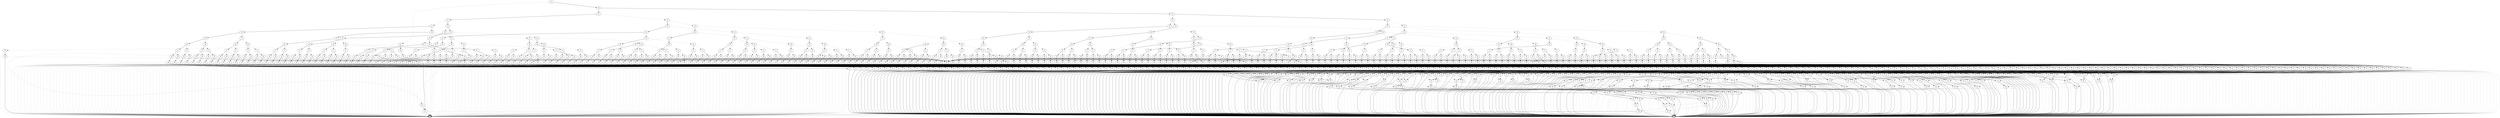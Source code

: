 digraph G {
0 [shape=box, label="0", style=filled, shape=box, height=0.3, width=0.3];
1 [shape=box, label="1", style=filled, shape=box, height=0.3, width=0.3];
20320 [label="0"];
20320 -> 20319 [style=dotted];
20320 -> 4590 [style=filled];
20319 [label="9"];
20319 -> 20308 [style=dotted];
20319 -> 20318 [style=filled];
20308 [label="18"];
20308 -> 0 [style=dotted];
20308 -> 20305 [style=filled];
20305 [label="19"];
20305 -> 42 [style=dotted];
20305 -> 0 [style=filled];
42 [label="20"];
42 -> 0 [style=dotted];
42 -> 1 [style=filled];
20318 [label="18"];
20318 -> 7680 [style=dotted];
20318 -> 20317 [style=filled];
7680 [label="19"];
7680 -> 0 [style=dotted];
7680 -> 43 [style=filled];
43 [label="20"];
43 -> 1 [style=dotted];
43 -> 0 [style=filled];
20317 [label="19"];
20317 -> 42 [style=dotted];
20317 -> 43 [style=filled];
4590 [label="10"];
4590 -> 4334 [style=dotted];
4590 -> 4589 [style=filled];
4334 [label="11"];
4334 -> 4206 [style=dotted];
4334 -> 4333 [style=filled];
4206 [label="12"];
4206 -> 4142 [style=dotted];
4206 -> 4205 [style=filled];
4142 [label="13"];
4142 -> 4110 [style=dotted];
4142 -> 4141 [style=filled];
4110 [label="14"];
4110 -> 4094 [style=dotted];
4110 -> 4109 [style=filled];
4094 [label="15"];
4094 -> 4086 [style=dotted];
4094 -> 4093 [style=filled];
4086 [label="16"];
4086 -> 4082 [style=dotted];
4086 -> 4085 [style=filled];
4082 [label="17"];
4082 -> 4080 [style=dotted];
4082 -> 4081 [style=filled];
4080 [label="19"];
4080 -> 42 [style=dotted];
4080 -> 2025 [style=filled];
2025 [label="20"];
2025 -> 0 [style=dotted];
2025 -> 1268 [style=filled];
1268 [label="21"];
1268 -> 1267 [style=dotted];
1268 -> 1 [style=filled];
1267 [label="22"];
1267 -> 1266 [style=dotted];
1267 -> 1 [style=filled];
1266 [label="23"];
1266 -> 1265 [style=dotted];
1266 -> 1 [style=filled];
1265 [label="24"];
1265 -> 1264 [style=dotted];
1265 -> 1 [style=filled];
1264 [label="25"];
1264 -> 1263 [style=dotted];
1264 -> 1 [style=filled];
1263 [label="26"];
1263 -> 1262 [style=dotted];
1263 -> 1 [style=filled];
1262 [label="27"];
1262 -> 58 [style=dotted];
1262 -> 1 [style=filled];
58 [label="28"];
58 -> 0 [style=dotted];
58 -> 1 [style=filled];
4081 [label="19"];
4081 -> 42 [style=dotted];
4081 -> 2026 [style=filled];
2026 [label="20"];
2026 -> 0 [style=dotted];
2026 -> 1275 [style=filled];
1275 [label="21"];
1275 -> 1274 [style=dotted];
1275 -> 1 [style=filled];
1274 [label="22"];
1274 -> 1273 [style=dotted];
1274 -> 1 [style=filled];
1273 [label="23"];
1273 -> 1272 [style=dotted];
1273 -> 1 [style=filled];
1272 [label="24"];
1272 -> 1271 [style=dotted];
1272 -> 1 [style=filled];
1271 [label="25"];
1271 -> 1270 [style=dotted];
1271 -> 1 [style=filled];
1270 [label="26"];
1270 -> 1269 [style=dotted];
1270 -> 1 [style=filled];
1269 [label="27"];
1269 -> 59 [style=dotted];
1269 -> 1 [style=filled];
59 [label="28"];
59 -> 1 [style=dotted];
59 -> 0 [style=filled];
4085 [label="17"];
4085 -> 4083 [style=dotted];
4085 -> 4084 [style=filled];
4083 [label="19"];
4083 -> 42 [style=dotted];
4083 -> 2028 [style=filled];
2028 [label="20"];
2028 -> 0 [style=dotted];
2028 -> 1283 [style=filled];
1283 [label="21"];
1283 -> 1282 [style=dotted];
1283 -> 1 [style=filled];
1282 [label="22"];
1282 -> 1281 [style=dotted];
1282 -> 1 [style=filled];
1281 [label="23"];
1281 -> 1280 [style=dotted];
1281 -> 1 [style=filled];
1280 [label="24"];
1280 -> 1279 [style=dotted];
1280 -> 1 [style=filled];
1279 [label="25"];
1279 -> 1278 [style=dotted];
1279 -> 1 [style=filled];
1278 [label="26"];
1278 -> 1277 [style=dotted];
1278 -> 1 [style=filled];
1277 [label="27"];
1277 -> 1 [style=dotted];
1277 -> 58 [style=filled];
4084 [label="19"];
4084 -> 42 [style=dotted];
4084 -> 2029 [style=filled];
2029 [label="20"];
2029 -> 0 [style=dotted];
2029 -> 1290 [style=filled];
1290 [label="21"];
1290 -> 1289 [style=dotted];
1290 -> 1 [style=filled];
1289 [label="22"];
1289 -> 1288 [style=dotted];
1289 -> 1 [style=filled];
1288 [label="23"];
1288 -> 1287 [style=dotted];
1288 -> 1 [style=filled];
1287 [label="24"];
1287 -> 1286 [style=dotted];
1287 -> 1 [style=filled];
1286 [label="25"];
1286 -> 1285 [style=dotted];
1286 -> 1 [style=filled];
1285 [label="26"];
1285 -> 1284 [style=dotted];
1285 -> 1 [style=filled];
1284 [label="27"];
1284 -> 1 [style=dotted];
1284 -> 59 [style=filled];
4093 [label="16"];
4093 -> 4089 [style=dotted];
4093 -> 4092 [style=filled];
4089 [label="17"];
4089 -> 4087 [style=dotted];
4089 -> 4088 [style=filled];
4087 [label="19"];
4087 -> 42 [style=dotted];
4087 -> 2032 [style=filled];
2032 [label="20"];
2032 -> 0 [style=dotted];
2032 -> 1298 [style=filled];
1298 [label="21"];
1298 -> 1297 [style=dotted];
1298 -> 1 [style=filled];
1297 [label="22"];
1297 -> 1296 [style=dotted];
1297 -> 1 [style=filled];
1296 [label="23"];
1296 -> 1295 [style=dotted];
1296 -> 1 [style=filled];
1295 [label="24"];
1295 -> 1294 [style=dotted];
1295 -> 1 [style=filled];
1294 [label="25"];
1294 -> 1293 [style=dotted];
1294 -> 1 [style=filled];
1293 [label="26"];
1293 -> 1 [style=dotted];
1293 -> 1262 [style=filled];
4088 [label="19"];
4088 -> 42 [style=dotted];
4088 -> 2033 [style=filled];
2033 [label="20"];
2033 -> 0 [style=dotted];
2033 -> 1304 [style=filled];
1304 [label="21"];
1304 -> 1303 [style=dotted];
1304 -> 1 [style=filled];
1303 [label="22"];
1303 -> 1302 [style=dotted];
1303 -> 1 [style=filled];
1302 [label="23"];
1302 -> 1301 [style=dotted];
1302 -> 1 [style=filled];
1301 [label="24"];
1301 -> 1300 [style=dotted];
1301 -> 1 [style=filled];
1300 [label="25"];
1300 -> 1299 [style=dotted];
1300 -> 1 [style=filled];
1299 [label="26"];
1299 -> 1 [style=dotted];
1299 -> 1269 [style=filled];
4092 [label="17"];
4092 -> 4090 [style=dotted];
4092 -> 4091 [style=filled];
4090 [label="19"];
4090 -> 42 [style=dotted];
4090 -> 2035 [style=filled];
2035 [label="20"];
2035 -> 0 [style=dotted];
2035 -> 1311 [style=filled];
1311 [label="21"];
1311 -> 1310 [style=dotted];
1311 -> 1 [style=filled];
1310 [label="22"];
1310 -> 1309 [style=dotted];
1310 -> 1 [style=filled];
1309 [label="23"];
1309 -> 1308 [style=dotted];
1309 -> 1 [style=filled];
1308 [label="24"];
1308 -> 1307 [style=dotted];
1308 -> 1 [style=filled];
1307 [label="25"];
1307 -> 1306 [style=dotted];
1307 -> 1 [style=filled];
1306 [label="26"];
1306 -> 1 [style=dotted];
1306 -> 1277 [style=filled];
4091 [label="19"];
4091 -> 42 [style=dotted];
4091 -> 2036 [style=filled];
2036 [label="20"];
2036 -> 0 [style=dotted];
2036 -> 1317 [style=filled];
1317 [label="21"];
1317 -> 1316 [style=dotted];
1317 -> 1 [style=filled];
1316 [label="22"];
1316 -> 1315 [style=dotted];
1316 -> 1 [style=filled];
1315 [label="23"];
1315 -> 1314 [style=dotted];
1315 -> 1 [style=filled];
1314 [label="24"];
1314 -> 1313 [style=dotted];
1314 -> 1 [style=filled];
1313 [label="25"];
1313 -> 1312 [style=dotted];
1313 -> 1 [style=filled];
1312 [label="26"];
1312 -> 1 [style=dotted];
1312 -> 1284 [style=filled];
4109 [label="15"];
4109 -> 4101 [style=dotted];
4109 -> 4108 [style=filled];
4101 [label="16"];
4101 -> 4097 [style=dotted];
4101 -> 4100 [style=filled];
4097 [label="17"];
4097 -> 4095 [style=dotted];
4097 -> 4096 [style=filled];
4095 [label="19"];
4095 -> 42 [style=dotted];
4095 -> 2040 [style=filled];
2040 [label="20"];
2040 -> 0 [style=dotted];
2040 -> 1325 [style=filled];
1325 [label="21"];
1325 -> 1324 [style=dotted];
1325 -> 1 [style=filled];
1324 [label="22"];
1324 -> 1323 [style=dotted];
1324 -> 1 [style=filled];
1323 [label="23"];
1323 -> 1322 [style=dotted];
1323 -> 1 [style=filled];
1322 [label="24"];
1322 -> 1321 [style=dotted];
1322 -> 1 [style=filled];
1321 [label="25"];
1321 -> 1 [style=dotted];
1321 -> 1263 [style=filled];
4096 [label="19"];
4096 -> 42 [style=dotted];
4096 -> 2041 [style=filled];
2041 [label="20"];
2041 -> 0 [style=dotted];
2041 -> 1330 [style=filled];
1330 [label="21"];
1330 -> 1329 [style=dotted];
1330 -> 1 [style=filled];
1329 [label="22"];
1329 -> 1328 [style=dotted];
1329 -> 1 [style=filled];
1328 [label="23"];
1328 -> 1327 [style=dotted];
1328 -> 1 [style=filled];
1327 [label="24"];
1327 -> 1326 [style=dotted];
1327 -> 1 [style=filled];
1326 [label="25"];
1326 -> 1 [style=dotted];
1326 -> 1270 [style=filled];
4100 [label="17"];
4100 -> 4098 [style=dotted];
4100 -> 4099 [style=filled];
4098 [label="19"];
4098 -> 42 [style=dotted];
4098 -> 2043 [style=filled];
2043 [label="20"];
2043 -> 0 [style=dotted];
2043 -> 1336 [style=filled];
1336 [label="21"];
1336 -> 1335 [style=dotted];
1336 -> 1 [style=filled];
1335 [label="22"];
1335 -> 1334 [style=dotted];
1335 -> 1 [style=filled];
1334 [label="23"];
1334 -> 1333 [style=dotted];
1334 -> 1 [style=filled];
1333 [label="24"];
1333 -> 1332 [style=dotted];
1333 -> 1 [style=filled];
1332 [label="25"];
1332 -> 1 [style=dotted];
1332 -> 1278 [style=filled];
4099 [label="19"];
4099 -> 42 [style=dotted];
4099 -> 2044 [style=filled];
2044 [label="20"];
2044 -> 0 [style=dotted];
2044 -> 1341 [style=filled];
1341 [label="21"];
1341 -> 1340 [style=dotted];
1341 -> 1 [style=filled];
1340 [label="22"];
1340 -> 1339 [style=dotted];
1340 -> 1 [style=filled];
1339 [label="23"];
1339 -> 1338 [style=dotted];
1339 -> 1 [style=filled];
1338 [label="24"];
1338 -> 1337 [style=dotted];
1338 -> 1 [style=filled];
1337 [label="25"];
1337 -> 1 [style=dotted];
1337 -> 1285 [style=filled];
4108 [label="16"];
4108 -> 4104 [style=dotted];
4108 -> 4107 [style=filled];
4104 [label="17"];
4104 -> 4102 [style=dotted];
4104 -> 4103 [style=filled];
4102 [label="19"];
4102 -> 42 [style=dotted];
4102 -> 2047 [style=filled];
2047 [label="20"];
2047 -> 0 [style=dotted];
2047 -> 1348 [style=filled];
1348 [label="21"];
1348 -> 1347 [style=dotted];
1348 -> 1 [style=filled];
1347 [label="22"];
1347 -> 1346 [style=dotted];
1347 -> 1 [style=filled];
1346 [label="23"];
1346 -> 1345 [style=dotted];
1346 -> 1 [style=filled];
1345 [label="24"];
1345 -> 1344 [style=dotted];
1345 -> 1 [style=filled];
1344 [label="25"];
1344 -> 1 [style=dotted];
1344 -> 1293 [style=filled];
4103 [label="19"];
4103 -> 42 [style=dotted];
4103 -> 2048 [style=filled];
2048 [label="20"];
2048 -> 0 [style=dotted];
2048 -> 1353 [style=filled];
1353 [label="21"];
1353 -> 1352 [style=dotted];
1353 -> 1 [style=filled];
1352 [label="22"];
1352 -> 1351 [style=dotted];
1352 -> 1 [style=filled];
1351 [label="23"];
1351 -> 1350 [style=dotted];
1351 -> 1 [style=filled];
1350 [label="24"];
1350 -> 1349 [style=dotted];
1350 -> 1 [style=filled];
1349 [label="25"];
1349 -> 1 [style=dotted];
1349 -> 1299 [style=filled];
4107 [label="17"];
4107 -> 4105 [style=dotted];
4107 -> 4106 [style=filled];
4105 [label="19"];
4105 -> 42 [style=dotted];
4105 -> 2050 [style=filled];
2050 [label="20"];
2050 -> 0 [style=dotted];
2050 -> 1359 [style=filled];
1359 [label="21"];
1359 -> 1358 [style=dotted];
1359 -> 1 [style=filled];
1358 [label="22"];
1358 -> 1357 [style=dotted];
1358 -> 1 [style=filled];
1357 [label="23"];
1357 -> 1356 [style=dotted];
1357 -> 1 [style=filled];
1356 [label="24"];
1356 -> 1355 [style=dotted];
1356 -> 1 [style=filled];
1355 [label="25"];
1355 -> 1 [style=dotted];
1355 -> 1306 [style=filled];
4106 [label="19"];
4106 -> 42 [style=dotted];
4106 -> 2051 [style=filled];
2051 [label="20"];
2051 -> 0 [style=dotted];
2051 -> 1364 [style=filled];
1364 [label="21"];
1364 -> 1363 [style=dotted];
1364 -> 1 [style=filled];
1363 [label="22"];
1363 -> 1362 [style=dotted];
1363 -> 1 [style=filled];
1362 [label="23"];
1362 -> 1361 [style=dotted];
1362 -> 1 [style=filled];
1361 [label="24"];
1361 -> 1360 [style=dotted];
1361 -> 1 [style=filled];
1360 [label="25"];
1360 -> 1 [style=dotted];
1360 -> 1312 [style=filled];
4141 [label="14"];
4141 -> 4125 [style=dotted];
4141 -> 4140 [style=filled];
4125 [label="15"];
4125 -> 4117 [style=dotted];
4125 -> 4124 [style=filled];
4117 [label="16"];
4117 -> 4113 [style=dotted];
4117 -> 4116 [style=filled];
4113 [label="17"];
4113 -> 4111 [style=dotted];
4113 -> 4112 [style=filled];
4111 [label="19"];
4111 -> 42 [style=dotted];
4111 -> 2056 [style=filled];
2056 [label="20"];
2056 -> 0 [style=dotted];
2056 -> 1372 [style=filled];
1372 [label="21"];
1372 -> 1371 [style=dotted];
1372 -> 1 [style=filled];
1371 [label="22"];
1371 -> 1370 [style=dotted];
1371 -> 1 [style=filled];
1370 [label="23"];
1370 -> 1369 [style=dotted];
1370 -> 1 [style=filled];
1369 [label="24"];
1369 -> 1 [style=dotted];
1369 -> 1264 [style=filled];
4112 [label="19"];
4112 -> 42 [style=dotted];
4112 -> 2057 [style=filled];
2057 [label="20"];
2057 -> 0 [style=dotted];
2057 -> 1376 [style=filled];
1376 [label="21"];
1376 -> 1375 [style=dotted];
1376 -> 1 [style=filled];
1375 [label="22"];
1375 -> 1374 [style=dotted];
1375 -> 1 [style=filled];
1374 [label="23"];
1374 -> 1373 [style=dotted];
1374 -> 1 [style=filled];
1373 [label="24"];
1373 -> 1 [style=dotted];
1373 -> 1271 [style=filled];
4116 [label="17"];
4116 -> 4114 [style=dotted];
4116 -> 4115 [style=filled];
4114 [label="19"];
4114 -> 42 [style=dotted];
4114 -> 2059 [style=filled];
2059 [label="20"];
2059 -> 0 [style=dotted];
2059 -> 1381 [style=filled];
1381 [label="21"];
1381 -> 1380 [style=dotted];
1381 -> 1 [style=filled];
1380 [label="22"];
1380 -> 1379 [style=dotted];
1380 -> 1 [style=filled];
1379 [label="23"];
1379 -> 1378 [style=dotted];
1379 -> 1 [style=filled];
1378 [label="24"];
1378 -> 1 [style=dotted];
1378 -> 1279 [style=filled];
4115 [label="19"];
4115 -> 42 [style=dotted];
4115 -> 2060 [style=filled];
2060 [label="20"];
2060 -> 0 [style=dotted];
2060 -> 1385 [style=filled];
1385 [label="21"];
1385 -> 1384 [style=dotted];
1385 -> 1 [style=filled];
1384 [label="22"];
1384 -> 1383 [style=dotted];
1384 -> 1 [style=filled];
1383 [label="23"];
1383 -> 1382 [style=dotted];
1383 -> 1 [style=filled];
1382 [label="24"];
1382 -> 1 [style=dotted];
1382 -> 1286 [style=filled];
4124 [label="16"];
4124 -> 4120 [style=dotted];
4124 -> 4123 [style=filled];
4120 [label="17"];
4120 -> 4118 [style=dotted];
4120 -> 4119 [style=filled];
4118 [label="19"];
4118 -> 42 [style=dotted];
4118 -> 2063 [style=filled];
2063 [label="20"];
2063 -> 0 [style=dotted];
2063 -> 1391 [style=filled];
1391 [label="21"];
1391 -> 1390 [style=dotted];
1391 -> 1 [style=filled];
1390 [label="22"];
1390 -> 1389 [style=dotted];
1390 -> 1 [style=filled];
1389 [label="23"];
1389 -> 1388 [style=dotted];
1389 -> 1 [style=filled];
1388 [label="24"];
1388 -> 1 [style=dotted];
1388 -> 1294 [style=filled];
4119 [label="19"];
4119 -> 42 [style=dotted];
4119 -> 2064 [style=filled];
2064 [label="20"];
2064 -> 0 [style=dotted];
2064 -> 1395 [style=filled];
1395 [label="21"];
1395 -> 1394 [style=dotted];
1395 -> 1 [style=filled];
1394 [label="22"];
1394 -> 1393 [style=dotted];
1394 -> 1 [style=filled];
1393 [label="23"];
1393 -> 1392 [style=dotted];
1393 -> 1 [style=filled];
1392 [label="24"];
1392 -> 1 [style=dotted];
1392 -> 1300 [style=filled];
4123 [label="17"];
4123 -> 4121 [style=dotted];
4123 -> 4122 [style=filled];
4121 [label="19"];
4121 -> 42 [style=dotted];
4121 -> 2066 [style=filled];
2066 [label="20"];
2066 -> 0 [style=dotted];
2066 -> 1400 [style=filled];
1400 [label="21"];
1400 -> 1399 [style=dotted];
1400 -> 1 [style=filled];
1399 [label="22"];
1399 -> 1398 [style=dotted];
1399 -> 1 [style=filled];
1398 [label="23"];
1398 -> 1397 [style=dotted];
1398 -> 1 [style=filled];
1397 [label="24"];
1397 -> 1 [style=dotted];
1397 -> 1307 [style=filled];
4122 [label="19"];
4122 -> 42 [style=dotted];
4122 -> 2067 [style=filled];
2067 [label="20"];
2067 -> 0 [style=dotted];
2067 -> 1404 [style=filled];
1404 [label="21"];
1404 -> 1403 [style=dotted];
1404 -> 1 [style=filled];
1403 [label="22"];
1403 -> 1402 [style=dotted];
1403 -> 1 [style=filled];
1402 [label="23"];
1402 -> 1401 [style=dotted];
1402 -> 1 [style=filled];
1401 [label="24"];
1401 -> 1 [style=dotted];
1401 -> 1313 [style=filled];
4140 [label="15"];
4140 -> 4132 [style=dotted];
4140 -> 4139 [style=filled];
4132 [label="16"];
4132 -> 4128 [style=dotted];
4132 -> 4131 [style=filled];
4128 [label="17"];
4128 -> 4126 [style=dotted];
4128 -> 4127 [style=filled];
4126 [label="19"];
4126 -> 42 [style=dotted];
4126 -> 2071 [style=filled];
2071 [label="20"];
2071 -> 0 [style=dotted];
2071 -> 1411 [style=filled];
1411 [label="21"];
1411 -> 1410 [style=dotted];
1411 -> 1 [style=filled];
1410 [label="22"];
1410 -> 1409 [style=dotted];
1410 -> 1 [style=filled];
1409 [label="23"];
1409 -> 1408 [style=dotted];
1409 -> 1 [style=filled];
1408 [label="24"];
1408 -> 1 [style=dotted];
1408 -> 1321 [style=filled];
4127 [label="19"];
4127 -> 42 [style=dotted];
4127 -> 2072 [style=filled];
2072 [label="20"];
2072 -> 0 [style=dotted];
2072 -> 1415 [style=filled];
1415 [label="21"];
1415 -> 1414 [style=dotted];
1415 -> 1 [style=filled];
1414 [label="22"];
1414 -> 1413 [style=dotted];
1414 -> 1 [style=filled];
1413 [label="23"];
1413 -> 1412 [style=dotted];
1413 -> 1 [style=filled];
1412 [label="24"];
1412 -> 1 [style=dotted];
1412 -> 1326 [style=filled];
4131 [label="17"];
4131 -> 4129 [style=dotted];
4131 -> 4130 [style=filled];
4129 [label="19"];
4129 -> 42 [style=dotted];
4129 -> 2074 [style=filled];
2074 [label="20"];
2074 -> 0 [style=dotted];
2074 -> 1420 [style=filled];
1420 [label="21"];
1420 -> 1419 [style=dotted];
1420 -> 1 [style=filled];
1419 [label="22"];
1419 -> 1418 [style=dotted];
1419 -> 1 [style=filled];
1418 [label="23"];
1418 -> 1417 [style=dotted];
1418 -> 1 [style=filled];
1417 [label="24"];
1417 -> 1 [style=dotted];
1417 -> 1332 [style=filled];
4130 [label="19"];
4130 -> 42 [style=dotted];
4130 -> 2075 [style=filled];
2075 [label="20"];
2075 -> 0 [style=dotted];
2075 -> 1424 [style=filled];
1424 [label="21"];
1424 -> 1423 [style=dotted];
1424 -> 1 [style=filled];
1423 [label="22"];
1423 -> 1422 [style=dotted];
1423 -> 1 [style=filled];
1422 [label="23"];
1422 -> 1421 [style=dotted];
1422 -> 1 [style=filled];
1421 [label="24"];
1421 -> 1 [style=dotted];
1421 -> 1337 [style=filled];
4139 [label="16"];
4139 -> 4135 [style=dotted];
4139 -> 4138 [style=filled];
4135 [label="17"];
4135 -> 4133 [style=dotted];
4135 -> 4134 [style=filled];
4133 [label="19"];
4133 -> 42 [style=dotted];
4133 -> 2078 [style=filled];
2078 [label="20"];
2078 -> 0 [style=dotted];
2078 -> 1430 [style=filled];
1430 [label="21"];
1430 -> 1429 [style=dotted];
1430 -> 1 [style=filled];
1429 [label="22"];
1429 -> 1428 [style=dotted];
1429 -> 1 [style=filled];
1428 [label="23"];
1428 -> 1427 [style=dotted];
1428 -> 1 [style=filled];
1427 [label="24"];
1427 -> 1 [style=dotted];
1427 -> 1344 [style=filled];
4134 [label="19"];
4134 -> 42 [style=dotted];
4134 -> 2079 [style=filled];
2079 [label="20"];
2079 -> 0 [style=dotted];
2079 -> 1434 [style=filled];
1434 [label="21"];
1434 -> 1433 [style=dotted];
1434 -> 1 [style=filled];
1433 [label="22"];
1433 -> 1432 [style=dotted];
1433 -> 1 [style=filled];
1432 [label="23"];
1432 -> 1431 [style=dotted];
1432 -> 1 [style=filled];
1431 [label="24"];
1431 -> 1 [style=dotted];
1431 -> 1349 [style=filled];
4138 [label="17"];
4138 -> 4136 [style=dotted];
4138 -> 4137 [style=filled];
4136 [label="19"];
4136 -> 42 [style=dotted];
4136 -> 2081 [style=filled];
2081 [label="20"];
2081 -> 0 [style=dotted];
2081 -> 1439 [style=filled];
1439 [label="21"];
1439 -> 1438 [style=dotted];
1439 -> 1 [style=filled];
1438 [label="22"];
1438 -> 1437 [style=dotted];
1438 -> 1 [style=filled];
1437 [label="23"];
1437 -> 1436 [style=dotted];
1437 -> 1 [style=filled];
1436 [label="24"];
1436 -> 1 [style=dotted];
1436 -> 1355 [style=filled];
4137 [label="19"];
4137 -> 42 [style=dotted];
4137 -> 2082 [style=filled];
2082 [label="20"];
2082 -> 0 [style=dotted];
2082 -> 1443 [style=filled];
1443 [label="21"];
1443 -> 1442 [style=dotted];
1443 -> 1 [style=filled];
1442 [label="22"];
1442 -> 1441 [style=dotted];
1442 -> 1 [style=filled];
1441 [label="23"];
1441 -> 1440 [style=dotted];
1441 -> 1 [style=filled];
1440 [label="24"];
1440 -> 1 [style=dotted];
1440 -> 1360 [style=filled];
4205 [label="13"];
4205 -> 4173 [style=dotted];
4205 -> 4204 [style=filled];
4173 [label="14"];
4173 -> 4157 [style=dotted];
4173 -> 4172 [style=filled];
4157 [label="15"];
4157 -> 4149 [style=dotted];
4157 -> 4156 [style=filled];
4149 [label="16"];
4149 -> 4145 [style=dotted];
4149 -> 4148 [style=filled];
4145 [label="17"];
4145 -> 4143 [style=dotted];
4145 -> 4144 [style=filled];
4143 [label="19"];
4143 -> 42 [style=dotted];
4143 -> 2088 [style=filled];
2088 [label="20"];
2088 -> 0 [style=dotted];
2088 -> 1451 [style=filled];
1451 [label="21"];
1451 -> 1450 [style=dotted];
1451 -> 1 [style=filled];
1450 [label="22"];
1450 -> 1449 [style=dotted];
1450 -> 1 [style=filled];
1449 [label="23"];
1449 -> 1 [style=dotted];
1449 -> 1265 [style=filled];
4144 [label="19"];
4144 -> 42 [style=dotted];
4144 -> 2089 [style=filled];
2089 [label="20"];
2089 -> 0 [style=dotted];
2089 -> 1454 [style=filled];
1454 [label="21"];
1454 -> 1453 [style=dotted];
1454 -> 1 [style=filled];
1453 [label="22"];
1453 -> 1452 [style=dotted];
1453 -> 1 [style=filled];
1452 [label="23"];
1452 -> 1 [style=dotted];
1452 -> 1272 [style=filled];
4148 [label="17"];
4148 -> 4146 [style=dotted];
4148 -> 4147 [style=filled];
4146 [label="19"];
4146 -> 42 [style=dotted];
4146 -> 2091 [style=filled];
2091 [label="20"];
2091 -> 0 [style=dotted];
2091 -> 1458 [style=filled];
1458 [label="21"];
1458 -> 1457 [style=dotted];
1458 -> 1 [style=filled];
1457 [label="22"];
1457 -> 1456 [style=dotted];
1457 -> 1 [style=filled];
1456 [label="23"];
1456 -> 1 [style=dotted];
1456 -> 1280 [style=filled];
4147 [label="19"];
4147 -> 42 [style=dotted];
4147 -> 2092 [style=filled];
2092 [label="20"];
2092 -> 0 [style=dotted];
2092 -> 1461 [style=filled];
1461 [label="21"];
1461 -> 1460 [style=dotted];
1461 -> 1 [style=filled];
1460 [label="22"];
1460 -> 1459 [style=dotted];
1460 -> 1 [style=filled];
1459 [label="23"];
1459 -> 1 [style=dotted];
1459 -> 1287 [style=filled];
4156 [label="16"];
4156 -> 4152 [style=dotted];
4156 -> 4155 [style=filled];
4152 [label="17"];
4152 -> 4150 [style=dotted];
4152 -> 4151 [style=filled];
4150 [label="19"];
4150 -> 42 [style=dotted];
4150 -> 2095 [style=filled];
2095 [label="20"];
2095 -> 0 [style=dotted];
2095 -> 1466 [style=filled];
1466 [label="21"];
1466 -> 1465 [style=dotted];
1466 -> 1 [style=filled];
1465 [label="22"];
1465 -> 1464 [style=dotted];
1465 -> 1 [style=filled];
1464 [label="23"];
1464 -> 1 [style=dotted];
1464 -> 1295 [style=filled];
4151 [label="19"];
4151 -> 42 [style=dotted];
4151 -> 2096 [style=filled];
2096 [label="20"];
2096 -> 0 [style=dotted];
2096 -> 1469 [style=filled];
1469 [label="21"];
1469 -> 1468 [style=dotted];
1469 -> 1 [style=filled];
1468 [label="22"];
1468 -> 1467 [style=dotted];
1468 -> 1 [style=filled];
1467 [label="23"];
1467 -> 1 [style=dotted];
1467 -> 1301 [style=filled];
4155 [label="17"];
4155 -> 4153 [style=dotted];
4155 -> 4154 [style=filled];
4153 [label="19"];
4153 -> 42 [style=dotted];
4153 -> 2098 [style=filled];
2098 [label="20"];
2098 -> 0 [style=dotted];
2098 -> 1473 [style=filled];
1473 [label="21"];
1473 -> 1472 [style=dotted];
1473 -> 1 [style=filled];
1472 [label="22"];
1472 -> 1471 [style=dotted];
1472 -> 1 [style=filled];
1471 [label="23"];
1471 -> 1 [style=dotted];
1471 -> 1308 [style=filled];
4154 [label="19"];
4154 -> 42 [style=dotted];
4154 -> 2099 [style=filled];
2099 [label="20"];
2099 -> 0 [style=dotted];
2099 -> 1476 [style=filled];
1476 [label="21"];
1476 -> 1475 [style=dotted];
1476 -> 1 [style=filled];
1475 [label="22"];
1475 -> 1474 [style=dotted];
1475 -> 1 [style=filled];
1474 [label="23"];
1474 -> 1 [style=dotted];
1474 -> 1314 [style=filled];
4172 [label="15"];
4172 -> 4164 [style=dotted];
4172 -> 4171 [style=filled];
4164 [label="16"];
4164 -> 4160 [style=dotted];
4164 -> 4163 [style=filled];
4160 [label="17"];
4160 -> 4158 [style=dotted];
4160 -> 4159 [style=filled];
4158 [label="19"];
4158 -> 42 [style=dotted];
4158 -> 2103 [style=filled];
2103 [label="20"];
2103 -> 0 [style=dotted];
2103 -> 1482 [style=filled];
1482 [label="21"];
1482 -> 1481 [style=dotted];
1482 -> 1 [style=filled];
1481 [label="22"];
1481 -> 1480 [style=dotted];
1481 -> 1 [style=filled];
1480 [label="23"];
1480 -> 1 [style=dotted];
1480 -> 1322 [style=filled];
4159 [label="19"];
4159 -> 42 [style=dotted];
4159 -> 2104 [style=filled];
2104 [label="20"];
2104 -> 0 [style=dotted];
2104 -> 1485 [style=filled];
1485 [label="21"];
1485 -> 1484 [style=dotted];
1485 -> 1 [style=filled];
1484 [label="22"];
1484 -> 1483 [style=dotted];
1484 -> 1 [style=filled];
1483 [label="23"];
1483 -> 1 [style=dotted];
1483 -> 1327 [style=filled];
4163 [label="17"];
4163 -> 4161 [style=dotted];
4163 -> 4162 [style=filled];
4161 [label="19"];
4161 -> 42 [style=dotted];
4161 -> 2106 [style=filled];
2106 [label="20"];
2106 -> 0 [style=dotted];
2106 -> 1489 [style=filled];
1489 [label="21"];
1489 -> 1488 [style=dotted];
1489 -> 1 [style=filled];
1488 [label="22"];
1488 -> 1487 [style=dotted];
1488 -> 1 [style=filled];
1487 [label="23"];
1487 -> 1 [style=dotted];
1487 -> 1333 [style=filled];
4162 [label="19"];
4162 -> 42 [style=dotted];
4162 -> 2107 [style=filled];
2107 [label="20"];
2107 -> 0 [style=dotted];
2107 -> 1492 [style=filled];
1492 [label="21"];
1492 -> 1491 [style=dotted];
1492 -> 1 [style=filled];
1491 [label="22"];
1491 -> 1490 [style=dotted];
1491 -> 1 [style=filled];
1490 [label="23"];
1490 -> 1 [style=dotted];
1490 -> 1338 [style=filled];
4171 [label="16"];
4171 -> 4167 [style=dotted];
4171 -> 4170 [style=filled];
4167 [label="17"];
4167 -> 4165 [style=dotted];
4167 -> 4166 [style=filled];
4165 [label="19"];
4165 -> 42 [style=dotted];
4165 -> 2110 [style=filled];
2110 [label="20"];
2110 -> 0 [style=dotted];
2110 -> 1497 [style=filled];
1497 [label="21"];
1497 -> 1496 [style=dotted];
1497 -> 1 [style=filled];
1496 [label="22"];
1496 -> 1495 [style=dotted];
1496 -> 1 [style=filled];
1495 [label="23"];
1495 -> 1 [style=dotted];
1495 -> 1345 [style=filled];
4166 [label="19"];
4166 -> 42 [style=dotted];
4166 -> 2111 [style=filled];
2111 [label="20"];
2111 -> 0 [style=dotted];
2111 -> 1500 [style=filled];
1500 [label="21"];
1500 -> 1499 [style=dotted];
1500 -> 1 [style=filled];
1499 [label="22"];
1499 -> 1498 [style=dotted];
1499 -> 1 [style=filled];
1498 [label="23"];
1498 -> 1 [style=dotted];
1498 -> 1350 [style=filled];
4170 [label="17"];
4170 -> 4168 [style=dotted];
4170 -> 4169 [style=filled];
4168 [label="19"];
4168 -> 42 [style=dotted];
4168 -> 2113 [style=filled];
2113 [label="20"];
2113 -> 0 [style=dotted];
2113 -> 1504 [style=filled];
1504 [label="21"];
1504 -> 1503 [style=dotted];
1504 -> 1 [style=filled];
1503 [label="22"];
1503 -> 1502 [style=dotted];
1503 -> 1 [style=filled];
1502 [label="23"];
1502 -> 1 [style=dotted];
1502 -> 1356 [style=filled];
4169 [label="19"];
4169 -> 42 [style=dotted];
4169 -> 2114 [style=filled];
2114 [label="20"];
2114 -> 0 [style=dotted];
2114 -> 1507 [style=filled];
1507 [label="21"];
1507 -> 1506 [style=dotted];
1507 -> 1 [style=filled];
1506 [label="22"];
1506 -> 1505 [style=dotted];
1506 -> 1 [style=filled];
1505 [label="23"];
1505 -> 1 [style=dotted];
1505 -> 1361 [style=filled];
4204 [label="14"];
4204 -> 4188 [style=dotted];
4204 -> 4203 [style=filled];
4188 [label="15"];
4188 -> 4180 [style=dotted];
4188 -> 4187 [style=filled];
4180 [label="16"];
4180 -> 4176 [style=dotted];
4180 -> 4179 [style=filled];
4176 [label="17"];
4176 -> 4174 [style=dotted];
4176 -> 4175 [style=filled];
4174 [label="19"];
4174 -> 42 [style=dotted];
4174 -> 2119 [style=filled];
2119 [label="20"];
2119 -> 0 [style=dotted];
2119 -> 1514 [style=filled];
1514 [label="21"];
1514 -> 1513 [style=dotted];
1514 -> 1 [style=filled];
1513 [label="22"];
1513 -> 1512 [style=dotted];
1513 -> 1 [style=filled];
1512 [label="23"];
1512 -> 1 [style=dotted];
1512 -> 1369 [style=filled];
4175 [label="19"];
4175 -> 42 [style=dotted];
4175 -> 2120 [style=filled];
2120 [label="20"];
2120 -> 0 [style=dotted];
2120 -> 1517 [style=filled];
1517 [label="21"];
1517 -> 1516 [style=dotted];
1517 -> 1 [style=filled];
1516 [label="22"];
1516 -> 1515 [style=dotted];
1516 -> 1 [style=filled];
1515 [label="23"];
1515 -> 1 [style=dotted];
1515 -> 1373 [style=filled];
4179 [label="17"];
4179 -> 4177 [style=dotted];
4179 -> 4178 [style=filled];
4177 [label="19"];
4177 -> 42 [style=dotted];
4177 -> 2122 [style=filled];
2122 [label="20"];
2122 -> 0 [style=dotted];
2122 -> 1521 [style=filled];
1521 [label="21"];
1521 -> 1520 [style=dotted];
1521 -> 1 [style=filled];
1520 [label="22"];
1520 -> 1519 [style=dotted];
1520 -> 1 [style=filled];
1519 [label="23"];
1519 -> 1 [style=dotted];
1519 -> 1378 [style=filled];
4178 [label="19"];
4178 -> 42 [style=dotted];
4178 -> 2123 [style=filled];
2123 [label="20"];
2123 -> 0 [style=dotted];
2123 -> 1524 [style=filled];
1524 [label="21"];
1524 -> 1523 [style=dotted];
1524 -> 1 [style=filled];
1523 [label="22"];
1523 -> 1522 [style=dotted];
1523 -> 1 [style=filled];
1522 [label="23"];
1522 -> 1 [style=dotted];
1522 -> 1382 [style=filled];
4187 [label="16"];
4187 -> 4183 [style=dotted];
4187 -> 4186 [style=filled];
4183 [label="17"];
4183 -> 4181 [style=dotted];
4183 -> 4182 [style=filled];
4181 [label="19"];
4181 -> 42 [style=dotted];
4181 -> 2126 [style=filled];
2126 [label="20"];
2126 -> 0 [style=dotted];
2126 -> 1529 [style=filled];
1529 [label="21"];
1529 -> 1528 [style=dotted];
1529 -> 1 [style=filled];
1528 [label="22"];
1528 -> 1527 [style=dotted];
1528 -> 1 [style=filled];
1527 [label="23"];
1527 -> 1 [style=dotted];
1527 -> 1388 [style=filled];
4182 [label="19"];
4182 -> 42 [style=dotted];
4182 -> 2127 [style=filled];
2127 [label="20"];
2127 -> 0 [style=dotted];
2127 -> 1532 [style=filled];
1532 [label="21"];
1532 -> 1531 [style=dotted];
1532 -> 1 [style=filled];
1531 [label="22"];
1531 -> 1530 [style=dotted];
1531 -> 1 [style=filled];
1530 [label="23"];
1530 -> 1 [style=dotted];
1530 -> 1392 [style=filled];
4186 [label="17"];
4186 -> 4184 [style=dotted];
4186 -> 4185 [style=filled];
4184 [label="19"];
4184 -> 42 [style=dotted];
4184 -> 2129 [style=filled];
2129 [label="20"];
2129 -> 0 [style=dotted];
2129 -> 1536 [style=filled];
1536 [label="21"];
1536 -> 1535 [style=dotted];
1536 -> 1 [style=filled];
1535 [label="22"];
1535 -> 1534 [style=dotted];
1535 -> 1 [style=filled];
1534 [label="23"];
1534 -> 1 [style=dotted];
1534 -> 1397 [style=filled];
4185 [label="19"];
4185 -> 42 [style=dotted];
4185 -> 2130 [style=filled];
2130 [label="20"];
2130 -> 0 [style=dotted];
2130 -> 1539 [style=filled];
1539 [label="21"];
1539 -> 1538 [style=dotted];
1539 -> 1 [style=filled];
1538 [label="22"];
1538 -> 1537 [style=dotted];
1538 -> 1 [style=filled];
1537 [label="23"];
1537 -> 1 [style=dotted];
1537 -> 1401 [style=filled];
4203 [label="15"];
4203 -> 4195 [style=dotted];
4203 -> 4202 [style=filled];
4195 [label="16"];
4195 -> 4191 [style=dotted];
4195 -> 4194 [style=filled];
4191 [label="17"];
4191 -> 4189 [style=dotted];
4191 -> 4190 [style=filled];
4189 [label="19"];
4189 -> 42 [style=dotted];
4189 -> 2134 [style=filled];
2134 [label="20"];
2134 -> 0 [style=dotted];
2134 -> 1545 [style=filled];
1545 [label="21"];
1545 -> 1544 [style=dotted];
1545 -> 1 [style=filled];
1544 [label="22"];
1544 -> 1543 [style=dotted];
1544 -> 1 [style=filled];
1543 [label="23"];
1543 -> 1 [style=dotted];
1543 -> 1408 [style=filled];
4190 [label="19"];
4190 -> 42 [style=dotted];
4190 -> 2135 [style=filled];
2135 [label="20"];
2135 -> 0 [style=dotted];
2135 -> 1548 [style=filled];
1548 [label="21"];
1548 -> 1547 [style=dotted];
1548 -> 1 [style=filled];
1547 [label="22"];
1547 -> 1546 [style=dotted];
1547 -> 1 [style=filled];
1546 [label="23"];
1546 -> 1 [style=dotted];
1546 -> 1412 [style=filled];
4194 [label="17"];
4194 -> 4192 [style=dotted];
4194 -> 4193 [style=filled];
4192 [label="19"];
4192 -> 42 [style=dotted];
4192 -> 2137 [style=filled];
2137 [label="20"];
2137 -> 0 [style=dotted];
2137 -> 1552 [style=filled];
1552 [label="21"];
1552 -> 1551 [style=dotted];
1552 -> 1 [style=filled];
1551 [label="22"];
1551 -> 1550 [style=dotted];
1551 -> 1 [style=filled];
1550 [label="23"];
1550 -> 1 [style=dotted];
1550 -> 1417 [style=filled];
4193 [label="19"];
4193 -> 42 [style=dotted];
4193 -> 2138 [style=filled];
2138 [label="20"];
2138 -> 0 [style=dotted];
2138 -> 1555 [style=filled];
1555 [label="21"];
1555 -> 1554 [style=dotted];
1555 -> 1 [style=filled];
1554 [label="22"];
1554 -> 1553 [style=dotted];
1554 -> 1 [style=filled];
1553 [label="23"];
1553 -> 1 [style=dotted];
1553 -> 1421 [style=filled];
4202 [label="16"];
4202 -> 4198 [style=dotted];
4202 -> 4201 [style=filled];
4198 [label="17"];
4198 -> 4196 [style=dotted];
4198 -> 4197 [style=filled];
4196 [label="19"];
4196 -> 42 [style=dotted];
4196 -> 2141 [style=filled];
2141 [label="20"];
2141 -> 0 [style=dotted];
2141 -> 1560 [style=filled];
1560 [label="21"];
1560 -> 1559 [style=dotted];
1560 -> 1 [style=filled];
1559 [label="22"];
1559 -> 1558 [style=dotted];
1559 -> 1 [style=filled];
1558 [label="23"];
1558 -> 1 [style=dotted];
1558 -> 1427 [style=filled];
4197 [label="19"];
4197 -> 42 [style=dotted];
4197 -> 2142 [style=filled];
2142 [label="20"];
2142 -> 0 [style=dotted];
2142 -> 1563 [style=filled];
1563 [label="21"];
1563 -> 1562 [style=dotted];
1563 -> 1 [style=filled];
1562 [label="22"];
1562 -> 1561 [style=dotted];
1562 -> 1 [style=filled];
1561 [label="23"];
1561 -> 1 [style=dotted];
1561 -> 1431 [style=filled];
4201 [label="17"];
4201 -> 4199 [style=dotted];
4201 -> 4200 [style=filled];
4199 [label="19"];
4199 -> 42 [style=dotted];
4199 -> 2144 [style=filled];
2144 [label="20"];
2144 -> 0 [style=dotted];
2144 -> 1567 [style=filled];
1567 [label="21"];
1567 -> 1566 [style=dotted];
1567 -> 1 [style=filled];
1566 [label="22"];
1566 -> 1565 [style=dotted];
1566 -> 1 [style=filled];
1565 [label="23"];
1565 -> 1 [style=dotted];
1565 -> 1436 [style=filled];
4200 [label="19"];
4200 -> 42 [style=dotted];
4200 -> 2145 [style=filled];
2145 [label="20"];
2145 -> 0 [style=dotted];
2145 -> 1570 [style=filled];
1570 [label="21"];
1570 -> 1569 [style=dotted];
1570 -> 1 [style=filled];
1569 [label="22"];
1569 -> 1568 [style=dotted];
1569 -> 1 [style=filled];
1568 [label="23"];
1568 -> 1 [style=dotted];
1568 -> 1440 [style=filled];
4333 [label="12"];
4333 -> 4269 [style=dotted];
4333 -> 4332 [style=filled];
4269 [label="13"];
4269 -> 4237 [style=dotted];
4269 -> 4268 [style=filled];
4237 [label="14"];
4237 -> 4221 [style=dotted];
4237 -> 4236 [style=filled];
4221 [label="15"];
4221 -> 4213 [style=dotted];
4221 -> 4220 [style=filled];
4213 [label="16"];
4213 -> 4209 [style=dotted];
4213 -> 4212 [style=filled];
4209 [label="17"];
4209 -> 4207 [style=dotted];
4209 -> 4208 [style=filled];
4207 [label="19"];
4207 -> 42 [style=dotted];
4207 -> 2152 [style=filled];
2152 [label="20"];
2152 -> 0 [style=dotted];
2152 -> 1578 [style=filled];
1578 [label="21"];
1578 -> 1577 [style=dotted];
1578 -> 1 [style=filled];
1577 [label="22"];
1577 -> 1 [style=dotted];
1577 -> 1266 [style=filled];
4208 [label="19"];
4208 -> 42 [style=dotted];
4208 -> 2153 [style=filled];
2153 [label="20"];
2153 -> 0 [style=dotted];
2153 -> 1580 [style=filled];
1580 [label="21"];
1580 -> 1579 [style=dotted];
1580 -> 1 [style=filled];
1579 [label="22"];
1579 -> 1 [style=dotted];
1579 -> 1273 [style=filled];
4212 [label="17"];
4212 -> 4210 [style=dotted];
4212 -> 4211 [style=filled];
4210 [label="19"];
4210 -> 42 [style=dotted];
4210 -> 2155 [style=filled];
2155 [label="20"];
2155 -> 0 [style=dotted];
2155 -> 1583 [style=filled];
1583 [label="21"];
1583 -> 1582 [style=dotted];
1583 -> 1 [style=filled];
1582 [label="22"];
1582 -> 1 [style=dotted];
1582 -> 1281 [style=filled];
4211 [label="19"];
4211 -> 42 [style=dotted];
4211 -> 2156 [style=filled];
2156 [label="20"];
2156 -> 0 [style=dotted];
2156 -> 1585 [style=filled];
1585 [label="21"];
1585 -> 1584 [style=dotted];
1585 -> 1 [style=filled];
1584 [label="22"];
1584 -> 1 [style=dotted];
1584 -> 1288 [style=filled];
4220 [label="16"];
4220 -> 4216 [style=dotted];
4220 -> 4219 [style=filled];
4216 [label="17"];
4216 -> 4214 [style=dotted];
4216 -> 4215 [style=filled];
4214 [label="19"];
4214 -> 42 [style=dotted];
4214 -> 2159 [style=filled];
2159 [label="20"];
2159 -> 0 [style=dotted];
2159 -> 1589 [style=filled];
1589 [label="21"];
1589 -> 1588 [style=dotted];
1589 -> 1 [style=filled];
1588 [label="22"];
1588 -> 1 [style=dotted];
1588 -> 1296 [style=filled];
4215 [label="19"];
4215 -> 42 [style=dotted];
4215 -> 2160 [style=filled];
2160 [label="20"];
2160 -> 0 [style=dotted];
2160 -> 1591 [style=filled];
1591 [label="21"];
1591 -> 1590 [style=dotted];
1591 -> 1 [style=filled];
1590 [label="22"];
1590 -> 1 [style=dotted];
1590 -> 1302 [style=filled];
4219 [label="17"];
4219 -> 4217 [style=dotted];
4219 -> 4218 [style=filled];
4217 [label="19"];
4217 -> 42 [style=dotted];
4217 -> 2162 [style=filled];
2162 [label="20"];
2162 -> 0 [style=dotted];
2162 -> 1594 [style=filled];
1594 [label="21"];
1594 -> 1593 [style=dotted];
1594 -> 1 [style=filled];
1593 [label="22"];
1593 -> 1 [style=dotted];
1593 -> 1309 [style=filled];
4218 [label="19"];
4218 -> 42 [style=dotted];
4218 -> 2163 [style=filled];
2163 [label="20"];
2163 -> 0 [style=dotted];
2163 -> 1596 [style=filled];
1596 [label="21"];
1596 -> 1595 [style=dotted];
1596 -> 1 [style=filled];
1595 [label="22"];
1595 -> 1 [style=dotted];
1595 -> 1315 [style=filled];
4236 [label="15"];
4236 -> 4228 [style=dotted];
4236 -> 4235 [style=filled];
4228 [label="16"];
4228 -> 4224 [style=dotted];
4228 -> 4227 [style=filled];
4224 [label="17"];
4224 -> 4222 [style=dotted];
4224 -> 4223 [style=filled];
4222 [label="19"];
4222 -> 42 [style=dotted];
4222 -> 2167 [style=filled];
2167 [label="20"];
2167 -> 0 [style=dotted];
2167 -> 1601 [style=filled];
1601 [label="21"];
1601 -> 1600 [style=dotted];
1601 -> 1 [style=filled];
1600 [label="22"];
1600 -> 1 [style=dotted];
1600 -> 1323 [style=filled];
4223 [label="19"];
4223 -> 42 [style=dotted];
4223 -> 2168 [style=filled];
2168 [label="20"];
2168 -> 0 [style=dotted];
2168 -> 1603 [style=filled];
1603 [label="21"];
1603 -> 1602 [style=dotted];
1603 -> 1 [style=filled];
1602 [label="22"];
1602 -> 1 [style=dotted];
1602 -> 1328 [style=filled];
4227 [label="17"];
4227 -> 4225 [style=dotted];
4227 -> 4226 [style=filled];
4225 [label="19"];
4225 -> 42 [style=dotted];
4225 -> 2170 [style=filled];
2170 [label="20"];
2170 -> 0 [style=dotted];
2170 -> 1606 [style=filled];
1606 [label="21"];
1606 -> 1605 [style=dotted];
1606 -> 1 [style=filled];
1605 [label="22"];
1605 -> 1 [style=dotted];
1605 -> 1334 [style=filled];
4226 [label="19"];
4226 -> 42 [style=dotted];
4226 -> 2171 [style=filled];
2171 [label="20"];
2171 -> 0 [style=dotted];
2171 -> 1608 [style=filled];
1608 [label="21"];
1608 -> 1607 [style=dotted];
1608 -> 1 [style=filled];
1607 [label="22"];
1607 -> 1 [style=dotted];
1607 -> 1339 [style=filled];
4235 [label="16"];
4235 -> 4231 [style=dotted];
4235 -> 4234 [style=filled];
4231 [label="17"];
4231 -> 4229 [style=dotted];
4231 -> 4230 [style=filled];
4229 [label="19"];
4229 -> 42 [style=dotted];
4229 -> 2174 [style=filled];
2174 [label="20"];
2174 -> 0 [style=dotted];
2174 -> 1612 [style=filled];
1612 [label="21"];
1612 -> 1611 [style=dotted];
1612 -> 1 [style=filled];
1611 [label="22"];
1611 -> 1 [style=dotted];
1611 -> 1346 [style=filled];
4230 [label="19"];
4230 -> 42 [style=dotted];
4230 -> 2175 [style=filled];
2175 [label="20"];
2175 -> 0 [style=dotted];
2175 -> 1614 [style=filled];
1614 [label="21"];
1614 -> 1613 [style=dotted];
1614 -> 1 [style=filled];
1613 [label="22"];
1613 -> 1 [style=dotted];
1613 -> 1351 [style=filled];
4234 [label="17"];
4234 -> 4232 [style=dotted];
4234 -> 4233 [style=filled];
4232 [label="19"];
4232 -> 42 [style=dotted];
4232 -> 2177 [style=filled];
2177 [label="20"];
2177 -> 0 [style=dotted];
2177 -> 1617 [style=filled];
1617 [label="21"];
1617 -> 1616 [style=dotted];
1617 -> 1 [style=filled];
1616 [label="22"];
1616 -> 1 [style=dotted];
1616 -> 1357 [style=filled];
4233 [label="19"];
4233 -> 42 [style=dotted];
4233 -> 2178 [style=filled];
2178 [label="20"];
2178 -> 0 [style=dotted];
2178 -> 1619 [style=filled];
1619 [label="21"];
1619 -> 1618 [style=dotted];
1619 -> 1 [style=filled];
1618 [label="22"];
1618 -> 1 [style=dotted];
1618 -> 1362 [style=filled];
4268 [label="14"];
4268 -> 4252 [style=dotted];
4268 -> 4267 [style=filled];
4252 [label="15"];
4252 -> 4244 [style=dotted];
4252 -> 4251 [style=filled];
4244 [label="16"];
4244 -> 4240 [style=dotted];
4244 -> 4243 [style=filled];
4240 [label="17"];
4240 -> 4238 [style=dotted];
4240 -> 4239 [style=filled];
4238 [label="19"];
4238 -> 42 [style=dotted];
4238 -> 2183 [style=filled];
2183 [label="20"];
2183 -> 0 [style=dotted];
2183 -> 1625 [style=filled];
1625 [label="21"];
1625 -> 1624 [style=dotted];
1625 -> 1 [style=filled];
1624 [label="22"];
1624 -> 1 [style=dotted];
1624 -> 1370 [style=filled];
4239 [label="19"];
4239 -> 42 [style=dotted];
4239 -> 2184 [style=filled];
2184 [label="20"];
2184 -> 0 [style=dotted];
2184 -> 1627 [style=filled];
1627 [label="21"];
1627 -> 1626 [style=dotted];
1627 -> 1 [style=filled];
1626 [label="22"];
1626 -> 1 [style=dotted];
1626 -> 1374 [style=filled];
4243 [label="17"];
4243 -> 4241 [style=dotted];
4243 -> 4242 [style=filled];
4241 [label="19"];
4241 -> 42 [style=dotted];
4241 -> 2186 [style=filled];
2186 [label="20"];
2186 -> 0 [style=dotted];
2186 -> 1630 [style=filled];
1630 [label="21"];
1630 -> 1629 [style=dotted];
1630 -> 1 [style=filled];
1629 [label="22"];
1629 -> 1 [style=dotted];
1629 -> 1379 [style=filled];
4242 [label="19"];
4242 -> 42 [style=dotted];
4242 -> 2187 [style=filled];
2187 [label="20"];
2187 -> 0 [style=dotted];
2187 -> 1632 [style=filled];
1632 [label="21"];
1632 -> 1631 [style=dotted];
1632 -> 1 [style=filled];
1631 [label="22"];
1631 -> 1 [style=dotted];
1631 -> 1383 [style=filled];
4251 [label="16"];
4251 -> 4247 [style=dotted];
4251 -> 4250 [style=filled];
4247 [label="17"];
4247 -> 4245 [style=dotted];
4247 -> 4246 [style=filled];
4245 [label="19"];
4245 -> 42 [style=dotted];
4245 -> 2190 [style=filled];
2190 [label="20"];
2190 -> 0 [style=dotted];
2190 -> 1636 [style=filled];
1636 [label="21"];
1636 -> 1635 [style=dotted];
1636 -> 1 [style=filled];
1635 [label="22"];
1635 -> 1 [style=dotted];
1635 -> 1389 [style=filled];
4246 [label="19"];
4246 -> 42 [style=dotted];
4246 -> 2191 [style=filled];
2191 [label="20"];
2191 -> 0 [style=dotted];
2191 -> 1638 [style=filled];
1638 [label="21"];
1638 -> 1637 [style=dotted];
1638 -> 1 [style=filled];
1637 [label="22"];
1637 -> 1 [style=dotted];
1637 -> 1393 [style=filled];
4250 [label="17"];
4250 -> 4248 [style=dotted];
4250 -> 4249 [style=filled];
4248 [label="19"];
4248 -> 42 [style=dotted];
4248 -> 2193 [style=filled];
2193 [label="20"];
2193 -> 0 [style=dotted];
2193 -> 1641 [style=filled];
1641 [label="21"];
1641 -> 1640 [style=dotted];
1641 -> 1 [style=filled];
1640 [label="22"];
1640 -> 1 [style=dotted];
1640 -> 1398 [style=filled];
4249 [label="19"];
4249 -> 42 [style=dotted];
4249 -> 2194 [style=filled];
2194 [label="20"];
2194 -> 0 [style=dotted];
2194 -> 1643 [style=filled];
1643 [label="21"];
1643 -> 1642 [style=dotted];
1643 -> 1 [style=filled];
1642 [label="22"];
1642 -> 1 [style=dotted];
1642 -> 1402 [style=filled];
4267 [label="15"];
4267 -> 4259 [style=dotted];
4267 -> 4266 [style=filled];
4259 [label="16"];
4259 -> 4255 [style=dotted];
4259 -> 4258 [style=filled];
4255 [label="17"];
4255 -> 4253 [style=dotted];
4255 -> 4254 [style=filled];
4253 [label="19"];
4253 -> 42 [style=dotted];
4253 -> 2198 [style=filled];
2198 [label="20"];
2198 -> 0 [style=dotted];
2198 -> 1648 [style=filled];
1648 [label="21"];
1648 -> 1647 [style=dotted];
1648 -> 1 [style=filled];
1647 [label="22"];
1647 -> 1 [style=dotted];
1647 -> 1409 [style=filled];
4254 [label="19"];
4254 -> 42 [style=dotted];
4254 -> 2199 [style=filled];
2199 [label="20"];
2199 -> 0 [style=dotted];
2199 -> 1650 [style=filled];
1650 [label="21"];
1650 -> 1649 [style=dotted];
1650 -> 1 [style=filled];
1649 [label="22"];
1649 -> 1 [style=dotted];
1649 -> 1413 [style=filled];
4258 [label="17"];
4258 -> 4256 [style=dotted];
4258 -> 4257 [style=filled];
4256 [label="19"];
4256 -> 42 [style=dotted];
4256 -> 2201 [style=filled];
2201 [label="20"];
2201 -> 0 [style=dotted];
2201 -> 1653 [style=filled];
1653 [label="21"];
1653 -> 1652 [style=dotted];
1653 -> 1 [style=filled];
1652 [label="22"];
1652 -> 1 [style=dotted];
1652 -> 1418 [style=filled];
4257 [label="19"];
4257 -> 42 [style=dotted];
4257 -> 2202 [style=filled];
2202 [label="20"];
2202 -> 0 [style=dotted];
2202 -> 1655 [style=filled];
1655 [label="21"];
1655 -> 1654 [style=dotted];
1655 -> 1 [style=filled];
1654 [label="22"];
1654 -> 1 [style=dotted];
1654 -> 1422 [style=filled];
4266 [label="16"];
4266 -> 4262 [style=dotted];
4266 -> 4265 [style=filled];
4262 [label="17"];
4262 -> 4260 [style=dotted];
4262 -> 4261 [style=filled];
4260 [label="19"];
4260 -> 42 [style=dotted];
4260 -> 2205 [style=filled];
2205 [label="20"];
2205 -> 0 [style=dotted];
2205 -> 1659 [style=filled];
1659 [label="21"];
1659 -> 1658 [style=dotted];
1659 -> 1 [style=filled];
1658 [label="22"];
1658 -> 1 [style=dotted];
1658 -> 1428 [style=filled];
4261 [label="19"];
4261 -> 42 [style=dotted];
4261 -> 2206 [style=filled];
2206 [label="20"];
2206 -> 0 [style=dotted];
2206 -> 1661 [style=filled];
1661 [label="21"];
1661 -> 1660 [style=dotted];
1661 -> 1 [style=filled];
1660 [label="22"];
1660 -> 1 [style=dotted];
1660 -> 1432 [style=filled];
4265 [label="17"];
4265 -> 4263 [style=dotted];
4265 -> 4264 [style=filled];
4263 [label="19"];
4263 -> 42 [style=dotted];
4263 -> 2208 [style=filled];
2208 [label="20"];
2208 -> 0 [style=dotted];
2208 -> 1664 [style=filled];
1664 [label="21"];
1664 -> 1663 [style=dotted];
1664 -> 1 [style=filled];
1663 [label="22"];
1663 -> 1 [style=dotted];
1663 -> 1437 [style=filled];
4264 [label="19"];
4264 -> 42 [style=dotted];
4264 -> 2209 [style=filled];
2209 [label="20"];
2209 -> 0 [style=dotted];
2209 -> 1666 [style=filled];
1666 [label="21"];
1666 -> 1665 [style=dotted];
1666 -> 1 [style=filled];
1665 [label="22"];
1665 -> 1 [style=dotted];
1665 -> 1441 [style=filled];
4332 [label="13"];
4332 -> 4300 [style=dotted];
4332 -> 4331 [style=filled];
4300 [label="14"];
4300 -> 4284 [style=dotted];
4300 -> 4299 [style=filled];
4284 [label="15"];
4284 -> 4276 [style=dotted];
4284 -> 4283 [style=filled];
4276 [label="16"];
4276 -> 4272 [style=dotted];
4276 -> 4275 [style=filled];
4272 [label="17"];
4272 -> 4270 [style=dotted];
4272 -> 4271 [style=filled];
4270 [label="19"];
4270 -> 42 [style=dotted];
4270 -> 2215 [style=filled];
2215 [label="20"];
2215 -> 0 [style=dotted];
2215 -> 1673 [style=filled];
1673 [label="21"];
1673 -> 1672 [style=dotted];
1673 -> 1 [style=filled];
1672 [label="22"];
1672 -> 1 [style=dotted];
1672 -> 1449 [style=filled];
4271 [label="19"];
4271 -> 42 [style=dotted];
4271 -> 2216 [style=filled];
2216 [label="20"];
2216 -> 0 [style=dotted];
2216 -> 1675 [style=filled];
1675 [label="21"];
1675 -> 1674 [style=dotted];
1675 -> 1 [style=filled];
1674 [label="22"];
1674 -> 1 [style=dotted];
1674 -> 1452 [style=filled];
4275 [label="17"];
4275 -> 4273 [style=dotted];
4275 -> 4274 [style=filled];
4273 [label="19"];
4273 -> 42 [style=dotted];
4273 -> 2218 [style=filled];
2218 [label="20"];
2218 -> 0 [style=dotted];
2218 -> 1678 [style=filled];
1678 [label="21"];
1678 -> 1677 [style=dotted];
1678 -> 1 [style=filled];
1677 [label="22"];
1677 -> 1 [style=dotted];
1677 -> 1456 [style=filled];
4274 [label="19"];
4274 -> 42 [style=dotted];
4274 -> 2219 [style=filled];
2219 [label="20"];
2219 -> 0 [style=dotted];
2219 -> 1680 [style=filled];
1680 [label="21"];
1680 -> 1679 [style=dotted];
1680 -> 1 [style=filled];
1679 [label="22"];
1679 -> 1 [style=dotted];
1679 -> 1459 [style=filled];
4283 [label="16"];
4283 -> 4279 [style=dotted];
4283 -> 4282 [style=filled];
4279 [label="17"];
4279 -> 4277 [style=dotted];
4279 -> 4278 [style=filled];
4277 [label="19"];
4277 -> 42 [style=dotted];
4277 -> 2222 [style=filled];
2222 [label="20"];
2222 -> 0 [style=dotted];
2222 -> 1684 [style=filled];
1684 [label="21"];
1684 -> 1683 [style=dotted];
1684 -> 1 [style=filled];
1683 [label="22"];
1683 -> 1 [style=dotted];
1683 -> 1464 [style=filled];
4278 [label="19"];
4278 -> 42 [style=dotted];
4278 -> 2223 [style=filled];
2223 [label="20"];
2223 -> 0 [style=dotted];
2223 -> 1686 [style=filled];
1686 [label="21"];
1686 -> 1685 [style=dotted];
1686 -> 1 [style=filled];
1685 [label="22"];
1685 -> 1 [style=dotted];
1685 -> 1467 [style=filled];
4282 [label="17"];
4282 -> 4280 [style=dotted];
4282 -> 4281 [style=filled];
4280 [label="19"];
4280 -> 42 [style=dotted];
4280 -> 2225 [style=filled];
2225 [label="20"];
2225 -> 0 [style=dotted];
2225 -> 1689 [style=filled];
1689 [label="21"];
1689 -> 1688 [style=dotted];
1689 -> 1 [style=filled];
1688 [label="22"];
1688 -> 1 [style=dotted];
1688 -> 1471 [style=filled];
4281 [label="19"];
4281 -> 42 [style=dotted];
4281 -> 2226 [style=filled];
2226 [label="20"];
2226 -> 0 [style=dotted];
2226 -> 1691 [style=filled];
1691 [label="21"];
1691 -> 1690 [style=dotted];
1691 -> 1 [style=filled];
1690 [label="22"];
1690 -> 1 [style=dotted];
1690 -> 1474 [style=filled];
4299 [label="15"];
4299 -> 4291 [style=dotted];
4299 -> 4298 [style=filled];
4291 [label="16"];
4291 -> 4287 [style=dotted];
4291 -> 4290 [style=filled];
4287 [label="17"];
4287 -> 4285 [style=dotted];
4287 -> 4286 [style=filled];
4285 [label="19"];
4285 -> 42 [style=dotted];
4285 -> 2230 [style=filled];
2230 [label="20"];
2230 -> 0 [style=dotted];
2230 -> 1696 [style=filled];
1696 [label="21"];
1696 -> 1695 [style=dotted];
1696 -> 1 [style=filled];
1695 [label="22"];
1695 -> 1 [style=dotted];
1695 -> 1480 [style=filled];
4286 [label="19"];
4286 -> 42 [style=dotted];
4286 -> 2231 [style=filled];
2231 [label="20"];
2231 -> 0 [style=dotted];
2231 -> 1698 [style=filled];
1698 [label="21"];
1698 -> 1697 [style=dotted];
1698 -> 1 [style=filled];
1697 [label="22"];
1697 -> 1 [style=dotted];
1697 -> 1483 [style=filled];
4290 [label="17"];
4290 -> 4288 [style=dotted];
4290 -> 4289 [style=filled];
4288 [label="19"];
4288 -> 42 [style=dotted];
4288 -> 2233 [style=filled];
2233 [label="20"];
2233 -> 0 [style=dotted];
2233 -> 1701 [style=filled];
1701 [label="21"];
1701 -> 1700 [style=dotted];
1701 -> 1 [style=filled];
1700 [label="22"];
1700 -> 1 [style=dotted];
1700 -> 1487 [style=filled];
4289 [label="19"];
4289 -> 42 [style=dotted];
4289 -> 2234 [style=filled];
2234 [label="20"];
2234 -> 0 [style=dotted];
2234 -> 1703 [style=filled];
1703 [label="21"];
1703 -> 1702 [style=dotted];
1703 -> 1 [style=filled];
1702 [label="22"];
1702 -> 1 [style=dotted];
1702 -> 1490 [style=filled];
4298 [label="16"];
4298 -> 4294 [style=dotted];
4298 -> 4297 [style=filled];
4294 [label="17"];
4294 -> 4292 [style=dotted];
4294 -> 4293 [style=filled];
4292 [label="19"];
4292 -> 42 [style=dotted];
4292 -> 2237 [style=filled];
2237 [label="20"];
2237 -> 0 [style=dotted];
2237 -> 1707 [style=filled];
1707 [label="21"];
1707 -> 1706 [style=dotted];
1707 -> 1 [style=filled];
1706 [label="22"];
1706 -> 1 [style=dotted];
1706 -> 1495 [style=filled];
4293 [label="19"];
4293 -> 42 [style=dotted];
4293 -> 2238 [style=filled];
2238 [label="20"];
2238 -> 0 [style=dotted];
2238 -> 1709 [style=filled];
1709 [label="21"];
1709 -> 1708 [style=dotted];
1709 -> 1 [style=filled];
1708 [label="22"];
1708 -> 1 [style=dotted];
1708 -> 1498 [style=filled];
4297 [label="17"];
4297 -> 4295 [style=dotted];
4297 -> 4296 [style=filled];
4295 [label="19"];
4295 -> 42 [style=dotted];
4295 -> 2240 [style=filled];
2240 [label="20"];
2240 -> 0 [style=dotted];
2240 -> 1712 [style=filled];
1712 [label="21"];
1712 -> 1711 [style=dotted];
1712 -> 1 [style=filled];
1711 [label="22"];
1711 -> 1 [style=dotted];
1711 -> 1502 [style=filled];
4296 [label="19"];
4296 -> 42 [style=dotted];
4296 -> 2241 [style=filled];
2241 [label="20"];
2241 -> 0 [style=dotted];
2241 -> 1714 [style=filled];
1714 [label="21"];
1714 -> 1713 [style=dotted];
1714 -> 1 [style=filled];
1713 [label="22"];
1713 -> 1 [style=dotted];
1713 -> 1505 [style=filled];
4331 [label="14"];
4331 -> 4315 [style=dotted];
4331 -> 4330 [style=filled];
4315 [label="15"];
4315 -> 4307 [style=dotted];
4315 -> 4314 [style=filled];
4307 [label="16"];
4307 -> 4303 [style=dotted];
4307 -> 4306 [style=filled];
4303 [label="17"];
4303 -> 4301 [style=dotted];
4303 -> 4302 [style=filled];
4301 [label="19"];
4301 -> 42 [style=dotted];
4301 -> 2246 [style=filled];
2246 [label="20"];
2246 -> 0 [style=dotted];
2246 -> 1720 [style=filled];
1720 [label="21"];
1720 -> 1719 [style=dotted];
1720 -> 1 [style=filled];
1719 [label="22"];
1719 -> 1 [style=dotted];
1719 -> 1512 [style=filled];
4302 [label="19"];
4302 -> 42 [style=dotted];
4302 -> 2247 [style=filled];
2247 [label="20"];
2247 -> 0 [style=dotted];
2247 -> 1722 [style=filled];
1722 [label="21"];
1722 -> 1721 [style=dotted];
1722 -> 1 [style=filled];
1721 [label="22"];
1721 -> 1 [style=dotted];
1721 -> 1515 [style=filled];
4306 [label="17"];
4306 -> 4304 [style=dotted];
4306 -> 4305 [style=filled];
4304 [label="19"];
4304 -> 42 [style=dotted];
4304 -> 2249 [style=filled];
2249 [label="20"];
2249 -> 0 [style=dotted];
2249 -> 1725 [style=filled];
1725 [label="21"];
1725 -> 1724 [style=dotted];
1725 -> 1 [style=filled];
1724 [label="22"];
1724 -> 1 [style=dotted];
1724 -> 1519 [style=filled];
4305 [label="19"];
4305 -> 42 [style=dotted];
4305 -> 2250 [style=filled];
2250 [label="20"];
2250 -> 0 [style=dotted];
2250 -> 1727 [style=filled];
1727 [label="21"];
1727 -> 1726 [style=dotted];
1727 -> 1 [style=filled];
1726 [label="22"];
1726 -> 1 [style=dotted];
1726 -> 1522 [style=filled];
4314 [label="16"];
4314 -> 4310 [style=dotted];
4314 -> 4313 [style=filled];
4310 [label="17"];
4310 -> 4308 [style=dotted];
4310 -> 4309 [style=filled];
4308 [label="19"];
4308 -> 42 [style=dotted];
4308 -> 2253 [style=filled];
2253 [label="20"];
2253 -> 0 [style=dotted];
2253 -> 1731 [style=filled];
1731 [label="21"];
1731 -> 1730 [style=dotted];
1731 -> 1 [style=filled];
1730 [label="22"];
1730 -> 1 [style=dotted];
1730 -> 1527 [style=filled];
4309 [label="19"];
4309 -> 42 [style=dotted];
4309 -> 2254 [style=filled];
2254 [label="20"];
2254 -> 0 [style=dotted];
2254 -> 1733 [style=filled];
1733 [label="21"];
1733 -> 1732 [style=dotted];
1733 -> 1 [style=filled];
1732 [label="22"];
1732 -> 1 [style=dotted];
1732 -> 1530 [style=filled];
4313 [label="17"];
4313 -> 4311 [style=dotted];
4313 -> 4312 [style=filled];
4311 [label="19"];
4311 -> 42 [style=dotted];
4311 -> 2256 [style=filled];
2256 [label="20"];
2256 -> 0 [style=dotted];
2256 -> 1736 [style=filled];
1736 [label="21"];
1736 -> 1735 [style=dotted];
1736 -> 1 [style=filled];
1735 [label="22"];
1735 -> 1 [style=dotted];
1735 -> 1534 [style=filled];
4312 [label="19"];
4312 -> 42 [style=dotted];
4312 -> 2257 [style=filled];
2257 [label="20"];
2257 -> 0 [style=dotted];
2257 -> 1738 [style=filled];
1738 [label="21"];
1738 -> 1737 [style=dotted];
1738 -> 1 [style=filled];
1737 [label="22"];
1737 -> 1 [style=dotted];
1737 -> 1537 [style=filled];
4330 [label="15"];
4330 -> 4322 [style=dotted];
4330 -> 4329 [style=filled];
4322 [label="16"];
4322 -> 4318 [style=dotted];
4322 -> 4321 [style=filled];
4318 [label="17"];
4318 -> 4316 [style=dotted];
4318 -> 4317 [style=filled];
4316 [label="19"];
4316 -> 42 [style=dotted];
4316 -> 2261 [style=filled];
2261 [label="20"];
2261 -> 0 [style=dotted];
2261 -> 1743 [style=filled];
1743 [label="21"];
1743 -> 1742 [style=dotted];
1743 -> 1 [style=filled];
1742 [label="22"];
1742 -> 1 [style=dotted];
1742 -> 1543 [style=filled];
4317 [label="19"];
4317 -> 42 [style=dotted];
4317 -> 2262 [style=filled];
2262 [label="20"];
2262 -> 0 [style=dotted];
2262 -> 1745 [style=filled];
1745 [label="21"];
1745 -> 1744 [style=dotted];
1745 -> 1 [style=filled];
1744 [label="22"];
1744 -> 1 [style=dotted];
1744 -> 1546 [style=filled];
4321 [label="17"];
4321 -> 4319 [style=dotted];
4321 -> 4320 [style=filled];
4319 [label="19"];
4319 -> 42 [style=dotted];
4319 -> 2264 [style=filled];
2264 [label="20"];
2264 -> 0 [style=dotted];
2264 -> 1748 [style=filled];
1748 [label="21"];
1748 -> 1747 [style=dotted];
1748 -> 1 [style=filled];
1747 [label="22"];
1747 -> 1 [style=dotted];
1747 -> 1550 [style=filled];
4320 [label="19"];
4320 -> 42 [style=dotted];
4320 -> 2265 [style=filled];
2265 [label="20"];
2265 -> 0 [style=dotted];
2265 -> 1750 [style=filled];
1750 [label="21"];
1750 -> 1749 [style=dotted];
1750 -> 1 [style=filled];
1749 [label="22"];
1749 -> 1 [style=dotted];
1749 -> 1553 [style=filled];
4329 [label="16"];
4329 -> 4325 [style=dotted];
4329 -> 4328 [style=filled];
4325 [label="17"];
4325 -> 4323 [style=dotted];
4325 -> 4324 [style=filled];
4323 [label="19"];
4323 -> 42 [style=dotted];
4323 -> 2268 [style=filled];
2268 [label="20"];
2268 -> 0 [style=dotted];
2268 -> 1754 [style=filled];
1754 [label="21"];
1754 -> 1753 [style=dotted];
1754 -> 1 [style=filled];
1753 [label="22"];
1753 -> 1 [style=dotted];
1753 -> 1558 [style=filled];
4324 [label="19"];
4324 -> 42 [style=dotted];
4324 -> 2269 [style=filled];
2269 [label="20"];
2269 -> 0 [style=dotted];
2269 -> 1756 [style=filled];
1756 [label="21"];
1756 -> 1755 [style=dotted];
1756 -> 1 [style=filled];
1755 [label="22"];
1755 -> 1 [style=dotted];
1755 -> 1561 [style=filled];
4328 [label="17"];
4328 -> 4326 [style=dotted];
4328 -> 4327 [style=filled];
4326 [label="19"];
4326 -> 42 [style=dotted];
4326 -> 2271 [style=filled];
2271 [label="20"];
2271 -> 0 [style=dotted];
2271 -> 1759 [style=filled];
1759 [label="21"];
1759 -> 1758 [style=dotted];
1759 -> 1 [style=filled];
1758 [label="22"];
1758 -> 1 [style=dotted];
1758 -> 1565 [style=filled];
4327 [label="19"];
4327 -> 42 [style=dotted];
4327 -> 2272 [style=filled];
2272 [label="20"];
2272 -> 0 [style=dotted];
2272 -> 1761 [style=filled];
1761 [label="21"];
1761 -> 1760 [style=dotted];
1761 -> 1 [style=filled];
1760 [label="22"];
1760 -> 1 [style=dotted];
1760 -> 1568 [style=filled];
4589 [label="11"];
4589 -> 4461 [style=dotted];
4589 -> 4588 [style=filled];
4461 [label="12"];
4461 -> 4397 [style=dotted];
4461 -> 4460 [style=filled];
4397 [label="13"];
4397 -> 4365 [style=dotted];
4397 -> 4396 [style=filled];
4365 [label="14"];
4365 -> 4349 [style=dotted];
4365 -> 4364 [style=filled];
4349 [label="15"];
4349 -> 4341 [style=dotted];
4349 -> 4348 [style=filled];
4341 [label="16"];
4341 -> 4337 [style=dotted];
4341 -> 4340 [style=filled];
4337 [label="17"];
4337 -> 4335 [style=dotted];
4337 -> 4336 [style=filled];
4335 [label="19"];
4335 -> 42 [style=dotted];
4335 -> 2280 [style=filled];
2280 [label="20"];
2280 -> 0 [style=dotted];
2280 -> 1769 [style=filled];
1769 [label="21"];
1769 -> 1 [style=dotted];
1769 -> 1267 [style=filled];
4336 [label="19"];
4336 -> 42 [style=dotted];
4336 -> 2281 [style=filled];
2281 [label="20"];
2281 -> 0 [style=dotted];
2281 -> 1770 [style=filled];
1770 [label="21"];
1770 -> 1 [style=dotted];
1770 -> 1274 [style=filled];
4340 [label="17"];
4340 -> 4338 [style=dotted];
4340 -> 4339 [style=filled];
4338 [label="19"];
4338 -> 42 [style=dotted];
4338 -> 2283 [style=filled];
2283 [label="20"];
2283 -> 0 [style=dotted];
2283 -> 1772 [style=filled];
1772 [label="21"];
1772 -> 1 [style=dotted];
1772 -> 1282 [style=filled];
4339 [label="19"];
4339 -> 42 [style=dotted];
4339 -> 2284 [style=filled];
2284 [label="20"];
2284 -> 0 [style=dotted];
2284 -> 1773 [style=filled];
1773 [label="21"];
1773 -> 1 [style=dotted];
1773 -> 1289 [style=filled];
4348 [label="16"];
4348 -> 4344 [style=dotted];
4348 -> 4347 [style=filled];
4344 [label="17"];
4344 -> 4342 [style=dotted];
4344 -> 4343 [style=filled];
4342 [label="19"];
4342 -> 42 [style=dotted];
4342 -> 2287 [style=filled];
2287 [label="20"];
2287 -> 0 [style=dotted];
2287 -> 1776 [style=filled];
1776 [label="21"];
1776 -> 1 [style=dotted];
1776 -> 1297 [style=filled];
4343 [label="19"];
4343 -> 42 [style=dotted];
4343 -> 2288 [style=filled];
2288 [label="20"];
2288 -> 0 [style=dotted];
2288 -> 1777 [style=filled];
1777 [label="21"];
1777 -> 1 [style=dotted];
1777 -> 1303 [style=filled];
4347 [label="17"];
4347 -> 4345 [style=dotted];
4347 -> 4346 [style=filled];
4345 [label="19"];
4345 -> 42 [style=dotted];
4345 -> 2290 [style=filled];
2290 [label="20"];
2290 -> 0 [style=dotted];
2290 -> 1779 [style=filled];
1779 [label="21"];
1779 -> 1 [style=dotted];
1779 -> 1310 [style=filled];
4346 [label="19"];
4346 -> 42 [style=dotted];
4346 -> 2291 [style=filled];
2291 [label="20"];
2291 -> 0 [style=dotted];
2291 -> 1780 [style=filled];
1780 [label="21"];
1780 -> 1 [style=dotted];
1780 -> 1316 [style=filled];
4364 [label="15"];
4364 -> 4356 [style=dotted];
4364 -> 4363 [style=filled];
4356 [label="16"];
4356 -> 4352 [style=dotted];
4356 -> 4355 [style=filled];
4352 [label="17"];
4352 -> 4350 [style=dotted];
4352 -> 4351 [style=filled];
4350 [label="19"];
4350 -> 42 [style=dotted];
4350 -> 2295 [style=filled];
2295 [label="20"];
2295 -> 0 [style=dotted];
2295 -> 1784 [style=filled];
1784 [label="21"];
1784 -> 1 [style=dotted];
1784 -> 1324 [style=filled];
4351 [label="19"];
4351 -> 42 [style=dotted];
4351 -> 2296 [style=filled];
2296 [label="20"];
2296 -> 0 [style=dotted];
2296 -> 1785 [style=filled];
1785 [label="21"];
1785 -> 1 [style=dotted];
1785 -> 1329 [style=filled];
4355 [label="17"];
4355 -> 4353 [style=dotted];
4355 -> 4354 [style=filled];
4353 [label="19"];
4353 -> 42 [style=dotted];
4353 -> 2298 [style=filled];
2298 [label="20"];
2298 -> 0 [style=dotted];
2298 -> 1787 [style=filled];
1787 [label="21"];
1787 -> 1 [style=dotted];
1787 -> 1335 [style=filled];
4354 [label="19"];
4354 -> 42 [style=dotted];
4354 -> 2299 [style=filled];
2299 [label="20"];
2299 -> 0 [style=dotted];
2299 -> 1788 [style=filled];
1788 [label="21"];
1788 -> 1 [style=dotted];
1788 -> 1340 [style=filled];
4363 [label="16"];
4363 -> 4359 [style=dotted];
4363 -> 4362 [style=filled];
4359 [label="17"];
4359 -> 4357 [style=dotted];
4359 -> 4358 [style=filled];
4357 [label="19"];
4357 -> 42 [style=dotted];
4357 -> 2302 [style=filled];
2302 [label="20"];
2302 -> 0 [style=dotted];
2302 -> 1791 [style=filled];
1791 [label="21"];
1791 -> 1 [style=dotted];
1791 -> 1347 [style=filled];
4358 [label="19"];
4358 -> 42 [style=dotted];
4358 -> 2303 [style=filled];
2303 [label="20"];
2303 -> 0 [style=dotted];
2303 -> 1792 [style=filled];
1792 [label="21"];
1792 -> 1 [style=dotted];
1792 -> 1352 [style=filled];
4362 [label="17"];
4362 -> 4360 [style=dotted];
4362 -> 4361 [style=filled];
4360 [label="19"];
4360 -> 42 [style=dotted];
4360 -> 2305 [style=filled];
2305 [label="20"];
2305 -> 0 [style=dotted];
2305 -> 1794 [style=filled];
1794 [label="21"];
1794 -> 1 [style=dotted];
1794 -> 1358 [style=filled];
4361 [label="19"];
4361 -> 42 [style=dotted];
4361 -> 2306 [style=filled];
2306 [label="20"];
2306 -> 0 [style=dotted];
2306 -> 1795 [style=filled];
1795 [label="21"];
1795 -> 1 [style=dotted];
1795 -> 1363 [style=filled];
4396 [label="14"];
4396 -> 4380 [style=dotted];
4396 -> 4395 [style=filled];
4380 [label="15"];
4380 -> 4372 [style=dotted];
4380 -> 4379 [style=filled];
4372 [label="16"];
4372 -> 4368 [style=dotted];
4372 -> 4371 [style=filled];
4368 [label="17"];
4368 -> 4366 [style=dotted];
4368 -> 4367 [style=filled];
4366 [label="19"];
4366 -> 42 [style=dotted];
4366 -> 2311 [style=filled];
2311 [label="20"];
2311 -> 0 [style=dotted];
2311 -> 1800 [style=filled];
1800 [label="21"];
1800 -> 1 [style=dotted];
1800 -> 1371 [style=filled];
4367 [label="19"];
4367 -> 42 [style=dotted];
4367 -> 2312 [style=filled];
2312 [label="20"];
2312 -> 0 [style=dotted];
2312 -> 1801 [style=filled];
1801 [label="21"];
1801 -> 1 [style=dotted];
1801 -> 1375 [style=filled];
4371 [label="17"];
4371 -> 4369 [style=dotted];
4371 -> 4370 [style=filled];
4369 [label="19"];
4369 -> 42 [style=dotted];
4369 -> 2314 [style=filled];
2314 [label="20"];
2314 -> 0 [style=dotted];
2314 -> 1803 [style=filled];
1803 [label="21"];
1803 -> 1 [style=dotted];
1803 -> 1380 [style=filled];
4370 [label="19"];
4370 -> 42 [style=dotted];
4370 -> 2315 [style=filled];
2315 [label="20"];
2315 -> 0 [style=dotted];
2315 -> 1804 [style=filled];
1804 [label="21"];
1804 -> 1 [style=dotted];
1804 -> 1384 [style=filled];
4379 [label="16"];
4379 -> 4375 [style=dotted];
4379 -> 4378 [style=filled];
4375 [label="17"];
4375 -> 4373 [style=dotted];
4375 -> 4374 [style=filled];
4373 [label="19"];
4373 -> 42 [style=dotted];
4373 -> 2318 [style=filled];
2318 [label="20"];
2318 -> 0 [style=dotted];
2318 -> 1807 [style=filled];
1807 [label="21"];
1807 -> 1 [style=dotted];
1807 -> 1390 [style=filled];
4374 [label="19"];
4374 -> 42 [style=dotted];
4374 -> 2319 [style=filled];
2319 [label="20"];
2319 -> 0 [style=dotted];
2319 -> 1808 [style=filled];
1808 [label="21"];
1808 -> 1 [style=dotted];
1808 -> 1394 [style=filled];
4378 [label="17"];
4378 -> 4376 [style=dotted];
4378 -> 4377 [style=filled];
4376 [label="19"];
4376 -> 42 [style=dotted];
4376 -> 2321 [style=filled];
2321 [label="20"];
2321 -> 0 [style=dotted];
2321 -> 1810 [style=filled];
1810 [label="21"];
1810 -> 1 [style=dotted];
1810 -> 1399 [style=filled];
4377 [label="19"];
4377 -> 42 [style=dotted];
4377 -> 2322 [style=filled];
2322 [label="20"];
2322 -> 0 [style=dotted];
2322 -> 1811 [style=filled];
1811 [label="21"];
1811 -> 1 [style=dotted];
1811 -> 1403 [style=filled];
4395 [label="15"];
4395 -> 4387 [style=dotted];
4395 -> 4394 [style=filled];
4387 [label="16"];
4387 -> 4383 [style=dotted];
4387 -> 4386 [style=filled];
4383 [label="17"];
4383 -> 4381 [style=dotted];
4383 -> 4382 [style=filled];
4381 [label="19"];
4381 -> 42 [style=dotted];
4381 -> 2326 [style=filled];
2326 [label="20"];
2326 -> 0 [style=dotted];
2326 -> 1815 [style=filled];
1815 [label="21"];
1815 -> 1 [style=dotted];
1815 -> 1410 [style=filled];
4382 [label="19"];
4382 -> 42 [style=dotted];
4382 -> 2327 [style=filled];
2327 [label="20"];
2327 -> 0 [style=dotted];
2327 -> 1816 [style=filled];
1816 [label="21"];
1816 -> 1 [style=dotted];
1816 -> 1414 [style=filled];
4386 [label="17"];
4386 -> 4384 [style=dotted];
4386 -> 4385 [style=filled];
4384 [label="19"];
4384 -> 42 [style=dotted];
4384 -> 2329 [style=filled];
2329 [label="20"];
2329 -> 0 [style=dotted];
2329 -> 1818 [style=filled];
1818 [label="21"];
1818 -> 1 [style=dotted];
1818 -> 1419 [style=filled];
4385 [label="19"];
4385 -> 42 [style=dotted];
4385 -> 2330 [style=filled];
2330 [label="20"];
2330 -> 0 [style=dotted];
2330 -> 1819 [style=filled];
1819 [label="21"];
1819 -> 1 [style=dotted];
1819 -> 1423 [style=filled];
4394 [label="16"];
4394 -> 4390 [style=dotted];
4394 -> 4393 [style=filled];
4390 [label="17"];
4390 -> 4388 [style=dotted];
4390 -> 4389 [style=filled];
4388 [label="19"];
4388 -> 42 [style=dotted];
4388 -> 2333 [style=filled];
2333 [label="20"];
2333 -> 0 [style=dotted];
2333 -> 1822 [style=filled];
1822 [label="21"];
1822 -> 1 [style=dotted];
1822 -> 1429 [style=filled];
4389 [label="19"];
4389 -> 42 [style=dotted];
4389 -> 2334 [style=filled];
2334 [label="20"];
2334 -> 0 [style=dotted];
2334 -> 1823 [style=filled];
1823 [label="21"];
1823 -> 1 [style=dotted];
1823 -> 1433 [style=filled];
4393 [label="17"];
4393 -> 4391 [style=dotted];
4393 -> 4392 [style=filled];
4391 [label="19"];
4391 -> 42 [style=dotted];
4391 -> 2336 [style=filled];
2336 [label="20"];
2336 -> 0 [style=dotted];
2336 -> 1825 [style=filled];
1825 [label="21"];
1825 -> 1 [style=dotted];
1825 -> 1438 [style=filled];
4392 [label="19"];
4392 -> 42 [style=dotted];
4392 -> 2337 [style=filled];
2337 [label="20"];
2337 -> 0 [style=dotted];
2337 -> 1826 [style=filled];
1826 [label="21"];
1826 -> 1 [style=dotted];
1826 -> 1442 [style=filled];
4460 [label="13"];
4460 -> 4428 [style=dotted];
4460 -> 4459 [style=filled];
4428 [label="14"];
4428 -> 4412 [style=dotted];
4428 -> 4427 [style=filled];
4412 [label="15"];
4412 -> 4404 [style=dotted];
4412 -> 4411 [style=filled];
4404 [label="16"];
4404 -> 4400 [style=dotted];
4404 -> 4403 [style=filled];
4400 [label="17"];
4400 -> 4398 [style=dotted];
4400 -> 4399 [style=filled];
4398 [label="19"];
4398 -> 42 [style=dotted];
4398 -> 2343 [style=filled];
2343 [label="20"];
2343 -> 0 [style=dotted];
2343 -> 1832 [style=filled];
1832 [label="21"];
1832 -> 1 [style=dotted];
1832 -> 1450 [style=filled];
4399 [label="19"];
4399 -> 42 [style=dotted];
4399 -> 2344 [style=filled];
2344 [label="20"];
2344 -> 0 [style=dotted];
2344 -> 1833 [style=filled];
1833 [label="21"];
1833 -> 1 [style=dotted];
1833 -> 1453 [style=filled];
4403 [label="17"];
4403 -> 4401 [style=dotted];
4403 -> 4402 [style=filled];
4401 [label="19"];
4401 -> 42 [style=dotted];
4401 -> 2346 [style=filled];
2346 [label="20"];
2346 -> 0 [style=dotted];
2346 -> 1835 [style=filled];
1835 [label="21"];
1835 -> 1 [style=dotted];
1835 -> 1457 [style=filled];
4402 [label="19"];
4402 -> 42 [style=dotted];
4402 -> 2347 [style=filled];
2347 [label="20"];
2347 -> 0 [style=dotted];
2347 -> 1836 [style=filled];
1836 [label="21"];
1836 -> 1 [style=dotted];
1836 -> 1460 [style=filled];
4411 [label="16"];
4411 -> 4407 [style=dotted];
4411 -> 4410 [style=filled];
4407 [label="17"];
4407 -> 4405 [style=dotted];
4407 -> 4406 [style=filled];
4405 [label="19"];
4405 -> 42 [style=dotted];
4405 -> 2350 [style=filled];
2350 [label="20"];
2350 -> 0 [style=dotted];
2350 -> 1839 [style=filled];
1839 [label="21"];
1839 -> 1 [style=dotted];
1839 -> 1465 [style=filled];
4406 [label="19"];
4406 -> 42 [style=dotted];
4406 -> 2351 [style=filled];
2351 [label="20"];
2351 -> 0 [style=dotted];
2351 -> 1840 [style=filled];
1840 [label="21"];
1840 -> 1 [style=dotted];
1840 -> 1468 [style=filled];
4410 [label="17"];
4410 -> 4408 [style=dotted];
4410 -> 4409 [style=filled];
4408 [label="19"];
4408 -> 42 [style=dotted];
4408 -> 2353 [style=filled];
2353 [label="20"];
2353 -> 0 [style=dotted];
2353 -> 1842 [style=filled];
1842 [label="21"];
1842 -> 1 [style=dotted];
1842 -> 1472 [style=filled];
4409 [label="19"];
4409 -> 42 [style=dotted];
4409 -> 2354 [style=filled];
2354 [label="20"];
2354 -> 0 [style=dotted];
2354 -> 1843 [style=filled];
1843 [label="21"];
1843 -> 1 [style=dotted];
1843 -> 1475 [style=filled];
4427 [label="15"];
4427 -> 4419 [style=dotted];
4427 -> 4426 [style=filled];
4419 [label="16"];
4419 -> 4415 [style=dotted];
4419 -> 4418 [style=filled];
4415 [label="17"];
4415 -> 4413 [style=dotted];
4415 -> 4414 [style=filled];
4413 [label="19"];
4413 -> 42 [style=dotted];
4413 -> 2358 [style=filled];
2358 [label="20"];
2358 -> 0 [style=dotted];
2358 -> 1847 [style=filled];
1847 [label="21"];
1847 -> 1 [style=dotted];
1847 -> 1481 [style=filled];
4414 [label="19"];
4414 -> 42 [style=dotted];
4414 -> 2359 [style=filled];
2359 [label="20"];
2359 -> 0 [style=dotted];
2359 -> 1848 [style=filled];
1848 [label="21"];
1848 -> 1 [style=dotted];
1848 -> 1484 [style=filled];
4418 [label="17"];
4418 -> 4416 [style=dotted];
4418 -> 4417 [style=filled];
4416 [label="19"];
4416 -> 42 [style=dotted];
4416 -> 2361 [style=filled];
2361 [label="20"];
2361 -> 0 [style=dotted];
2361 -> 1850 [style=filled];
1850 [label="21"];
1850 -> 1 [style=dotted];
1850 -> 1488 [style=filled];
4417 [label="19"];
4417 -> 42 [style=dotted];
4417 -> 2362 [style=filled];
2362 [label="20"];
2362 -> 0 [style=dotted];
2362 -> 1851 [style=filled];
1851 [label="21"];
1851 -> 1 [style=dotted];
1851 -> 1491 [style=filled];
4426 [label="16"];
4426 -> 4422 [style=dotted];
4426 -> 4425 [style=filled];
4422 [label="17"];
4422 -> 4420 [style=dotted];
4422 -> 4421 [style=filled];
4420 [label="19"];
4420 -> 42 [style=dotted];
4420 -> 2365 [style=filled];
2365 [label="20"];
2365 -> 0 [style=dotted];
2365 -> 1854 [style=filled];
1854 [label="21"];
1854 -> 1 [style=dotted];
1854 -> 1496 [style=filled];
4421 [label="19"];
4421 -> 42 [style=dotted];
4421 -> 2366 [style=filled];
2366 [label="20"];
2366 -> 0 [style=dotted];
2366 -> 1855 [style=filled];
1855 [label="21"];
1855 -> 1 [style=dotted];
1855 -> 1499 [style=filled];
4425 [label="17"];
4425 -> 4423 [style=dotted];
4425 -> 4424 [style=filled];
4423 [label="19"];
4423 -> 42 [style=dotted];
4423 -> 2368 [style=filled];
2368 [label="20"];
2368 -> 0 [style=dotted];
2368 -> 1857 [style=filled];
1857 [label="21"];
1857 -> 1 [style=dotted];
1857 -> 1503 [style=filled];
4424 [label="19"];
4424 -> 42 [style=dotted];
4424 -> 2369 [style=filled];
2369 [label="20"];
2369 -> 0 [style=dotted];
2369 -> 1858 [style=filled];
1858 [label="21"];
1858 -> 1 [style=dotted];
1858 -> 1506 [style=filled];
4459 [label="14"];
4459 -> 4443 [style=dotted];
4459 -> 4458 [style=filled];
4443 [label="15"];
4443 -> 4435 [style=dotted];
4443 -> 4442 [style=filled];
4435 [label="16"];
4435 -> 4431 [style=dotted];
4435 -> 4434 [style=filled];
4431 [label="17"];
4431 -> 4429 [style=dotted];
4431 -> 4430 [style=filled];
4429 [label="19"];
4429 -> 42 [style=dotted];
4429 -> 2374 [style=filled];
2374 [label="20"];
2374 -> 0 [style=dotted];
2374 -> 1863 [style=filled];
1863 [label="21"];
1863 -> 1 [style=dotted];
1863 -> 1513 [style=filled];
4430 [label="19"];
4430 -> 42 [style=dotted];
4430 -> 2375 [style=filled];
2375 [label="20"];
2375 -> 0 [style=dotted];
2375 -> 1864 [style=filled];
1864 [label="21"];
1864 -> 1 [style=dotted];
1864 -> 1516 [style=filled];
4434 [label="17"];
4434 -> 4432 [style=dotted];
4434 -> 4433 [style=filled];
4432 [label="19"];
4432 -> 42 [style=dotted];
4432 -> 2377 [style=filled];
2377 [label="20"];
2377 -> 0 [style=dotted];
2377 -> 1866 [style=filled];
1866 [label="21"];
1866 -> 1 [style=dotted];
1866 -> 1520 [style=filled];
4433 [label="19"];
4433 -> 42 [style=dotted];
4433 -> 2378 [style=filled];
2378 [label="20"];
2378 -> 0 [style=dotted];
2378 -> 1867 [style=filled];
1867 [label="21"];
1867 -> 1 [style=dotted];
1867 -> 1523 [style=filled];
4442 [label="16"];
4442 -> 4438 [style=dotted];
4442 -> 4441 [style=filled];
4438 [label="17"];
4438 -> 4436 [style=dotted];
4438 -> 4437 [style=filled];
4436 [label="19"];
4436 -> 42 [style=dotted];
4436 -> 2381 [style=filled];
2381 [label="20"];
2381 -> 0 [style=dotted];
2381 -> 1870 [style=filled];
1870 [label="21"];
1870 -> 1 [style=dotted];
1870 -> 1528 [style=filled];
4437 [label="19"];
4437 -> 42 [style=dotted];
4437 -> 2382 [style=filled];
2382 [label="20"];
2382 -> 0 [style=dotted];
2382 -> 1871 [style=filled];
1871 [label="21"];
1871 -> 1 [style=dotted];
1871 -> 1531 [style=filled];
4441 [label="17"];
4441 -> 4439 [style=dotted];
4441 -> 4440 [style=filled];
4439 [label="19"];
4439 -> 42 [style=dotted];
4439 -> 2384 [style=filled];
2384 [label="20"];
2384 -> 0 [style=dotted];
2384 -> 1873 [style=filled];
1873 [label="21"];
1873 -> 1 [style=dotted];
1873 -> 1535 [style=filled];
4440 [label="19"];
4440 -> 42 [style=dotted];
4440 -> 2385 [style=filled];
2385 [label="20"];
2385 -> 0 [style=dotted];
2385 -> 1874 [style=filled];
1874 [label="21"];
1874 -> 1 [style=dotted];
1874 -> 1538 [style=filled];
4458 [label="15"];
4458 -> 4450 [style=dotted];
4458 -> 4457 [style=filled];
4450 [label="16"];
4450 -> 4446 [style=dotted];
4450 -> 4449 [style=filled];
4446 [label="17"];
4446 -> 4444 [style=dotted];
4446 -> 4445 [style=filled];
4444 [label="19"];
4444 -> 42 [style=dotted];
4444 -> 2389 [style=filled];
2389 [label="20"];
2389 -> 0 [style=dotted];
2389 -> 1878 [style=filled];
1878 [label="21"];
1878 -> 1 [style=dotted];
1878 -> 1544 [style=filled];
4445 [label="19"];
4445 -> 42 [style=dotted];
4445 -> 2390 [style=filled];
2390 [label="20"];
2390 -> 0 [style=dotted];
2390 -> 1879 [style=filled];
1879 [label="21"];
1879 -> 1 [style=dotted];
1879 -> 1547 [style=filled];
4449 [label="17"];
4449 -> 4447 [style=dotted];
4449 -> 4448 [style=filled];
4447 [label="19"];
4447 -> 42 [style=dotted];
4447 -> 2392 [style=filled];
2392 [label="20"];
2392 -> 0 [style=dotted];
2392 -> 1881 [style=filled];
1881 [label="21"];
1881 -> 1 [style=dotted];
1881 -> 1551 [style=filled];
4448 [label="19"];
4448 -> 42 [style=dotted];
4448 -> 2393 [style=filled];
2393 [label="20"];
2393 -> 0 [style=dotted];
2393 -> 1882 [style=filled];
1882 [label="21"];
1882 -> 1 [style=dotted];
1882 -> 1554 [style=filled];
4457 [label="16"];
4457 -> 4453 [style=dotted];
4457 -> 4456 [style=filled];
4453 [label="17"];
4453 -> 4451 [style=dotted];
4453 -> 4452 [style=filled];
4451 [label="19"];
4451 -> 42 [style=dotted];
4451 -> 2396 [style=filled];
2396 [label="20"];
2396 -> 0 [style=dotted];
2396 -> 1885 [style=filled];
1885 [label="21"];
1885 -> 1 [style=dotted];
1885 -> 1559 [style=filled];
4452 [label="19"];
4452 -> 42 [style=dotted];
4452 -> 2397 [style=filled];
2397 [label="20"];
2397 -> 0 [style=dotted];
2397 -> 1886 [style=filled];
1886 [label="21"];
1886 -> 1 [style=dotted];
1886 -> 1562 [style=filled];
4456 [label="17"];
4456 -> 4454 [style=dotted];
4456 -> 4455 [style=filled];
4454 [label="19"];
4454 -> 42 [style=dotted];
4454 -> 2399 [style=filled];
2399 [label="20"];
2399 -> 0 [style=dotted];
2399 -> 1888 [style=filled];
1888 [label="21"];
1888 -> 1 [style=dotted];
1888 -> 1566 [style=filled];
4455 [label="19"];
4455 -> 42 [style=dotted];
4455 -> 2400 [style=filled];
2400 [label="20"];
2400 -> 0 [style=dotted];
2400 -> 1889 [style=filled];
1889 [label="21"];
1889 -> 1 [style=dotted];
1889 -> 1569 [style=filled];
4588 [label="12"];
4588 -> 4524 [style=dotted];
4588 -> 4587 [style=filled];
4524 [label="13"];
4524 -> 4492 [style=dotted];
4524 -> 4523 [style=filled];
4492 [label="14"];
4492 -> 4476 [style=dotted];
4492 -> 4491 [style=filled];
4476 [label="15"];
4476 -> 4468 [style=dotted];
4476 -> 4475 [style=filled];
4468 [label="16"];
4468 -> 4464 [style=dotted];
4468 -> 4467 [style=filled];
4464 [label="17"];
4464 -> 4462 [style=dotted];
4464 -> 4463 [style=filled];
4462 [label="19"];
4462 -> 42 [style=dotted];
4462 -> 2407 [style=filled];
2407 [label="20"];
2407 -> 0 [style=dotted];
2407 -> 1896 [style=filled];
1896 [label="21"];
1896 -> 1 [style=dotted];
1896 -> 1577 [style=filled];
4463 [label="19"];
4463 -> 42 [style=dotted];
4463 -> 2408 [style=filled];
2408 [label="20"];
2408 -> 0 [style=dotted];
2408 -> 1897 [style=filled];
1897 [label="21"];
1897 -> 1 [style=dotted];
1897 -> 1579 [style=filled];
4467 [label="17"];
4467 -> 4465 [style=dotted];
4467 -> 4466 [style=filled];
4465 [label="19"];
4465 -> 42 [style=dotted];
4465 -> 2410 [style=filled];
2410 [label="20"];
2410 -> 0 [style=dotted];
2410 -> 1899 [style=filled];
1899 [label="21"];
1899 -> 1 [style=dotted];
1899 -> 1582 [style=filled];
4466 [label="19"];
4466 -> 42 [style=dotted];
4466 -> 2411 [style=filled];
2411 [label="20"];
2411 -> 0 [style=dotted];
2411 -> 1900 [style=filled];
1900 [label="21"];
1900 -> 1 [style=dotted];
1900 -> 1584 [style=filled];
4475 [label="16"];
4475 -> 4471 [style=dotted];
4475 -> 4474 [style=filled];
4471 [label="17"];
4471 -> 4469 [style=dotted];
4471 -> 4470 [style=filled];
4469 [label="19"];
4469 -> 42 [style=dotted];
4469 -> 2414 [style=filled];
2414 [label="20"];
2414 -> 0 [style=dotted];
2414 -> 1903 [style=filled];
1903 [label="21"];
1903 -> 1 [style=dotted];
1903 -> 1588 [style=filled];
4470 [label="19"];
4470 -> 42 [style=dotted];
4470 -> 2415 [style=filled];
2415 [label="20"];
2415 -> 0 [style=dotted];
2415 -> 1904 [style=filled];
1904 [label="21"];
1904 -> 1 [style=dotted];
1904 -> 1590 [style=filled];
4474 [label="17"];
4474 -> 4472 [style=dotted];
4474 -> 4473 [style=filled];
4472 [label="19"];
4472 -> 42 [style=dotted];
4472 -> 2417 [style=filled];
2417 [label="20"];
2417 -> 0 [style=dotted];
2417 -> 1906 [style=filled];
1906 [label="21"];
1906 -> 1 [style=dotted];
1906 -> 1593 [style=filled];
4473 [label="19"];
4473 -> 42 [style=dotted];
4473 -> 2418 [style=filled];
2418 [label="20"];
2418 -> 0 [style=dotted];
2418 -> 1907 [style=filled];
1907 [label="21"];
1907 -> 1 [style=dotted];
1907 -> 1595 [style=filled];
4491 [label="15"];
4491 -> 4483 [style=dotted];
4491 -> 4490 [style=filled];
4483 [label="16"];
4483 -> 4479 [style=dotted];
4483 -> 4482 [style=filled];
4479 [label="17"];
4479 -> 4477 [style=dotted];
4479 -> 4478 [style=filled];
4477 [label="19"];
4477 -> 42 [style=dotted];
4477 -> 2422 [style=filled];
2422 [label="20"];
2422 -> 0 [style=dotted];
2422 -> 1911 [style=filled];
1911 [label="21"];
1911 -> 1 [style=dotted];
1911 -> 1600 [style=filled];
4478 [label="19"];
4478 -> 42 [style=dotted];
4478 -> 2423 [style=filled];
2423 [label="20"];
2423 -> 0 [style=dotted];
2423 -> 1912 [style=filled];
1912 [label="21"];
1912 -> 1 [style=dotted];
1912 -> 1602 [style=filled];
4482 [label="17"];
4482 -> 4480 [style=dotted];
4482 -> 4481 [style=filled];
4480 [label="19"];
4480 -> 42 [style=dotted];
4480 -> 2425 [style=filled];
2425 [label="20"];
2425 -> 0 [style=dotted];
2425 -> 1914 [style=filled];
1914 [label="21"];
1914 -> 1 [style=dotted];
1914 -> 1605 [style=filled];
4481 [label="19"];
4481 -> 42 [style=dotted];
4481 -> 2426 [style=filled];
2426 [label="20"];
2426 -> 0 [style=dotted];
2426 -> 1915 [style=filled];
1915 [label="21"];
1915 -> 1 [style=dotted];
1915 -> 1607 [style=filled];
4490 [label="16"];
4490 -> 4486 [style=dotted];
4490 -> 4489 [style=filled];
4486 [label="17"];
4486 -> 4484 [style=dotted];
4486 -> 4485 [style=filled];
4484 [label="19"];
4484 -> 42 [style=dotted];
4484 -> 2429 [style=filled];
2429 [label="20"];
2429 -> 0 [style=dotted];
2429 -> 1918 [style=filled];
1918 [label="21"];
1918 -> 1 [style=dotted];
1918 -> 1611 [style=filled];
4485 [label="19"];
4485 -> 42 [style=dotted];
4485 -> 2430 [style=filled];
2430 [label="20"];
2430 -> 0 [style=dotted];
2430 -> 1919 [style=filled];
1919 [label="21"];
1919 -> 1 [style=dotted];
1919 -> 1613 [style=filled];
4489 [label="17"];
4489 -> 4487 [style=dotted];
4489 -> 4488 [style=filled];
4487 [label="19"];
4487 -> 42 [style=dotted];
4487 -> 2432 [style=filled];
2432 [label="20"];
2432 -> 0 [style=dotted];
2432 -> 1921 [style=filled];
1921 [label="21"];
1921 -> 1 [style=dotted];
1921 -> 1616 [style=filled];
4488 [label="19"];
4488 -> 42 [style=dotted];
4488 -> 2433 [style=filled];
2433 [label="20"];
2433 -> 0 [style=dotted];
2433 -> 1922 [style=filled];
1922 [label="21"];
1922 -> 1 [style=dotted];
1922 -> 1618 [style=filled];
4523 [label="14"];
4523 -> 4507 [style=dotted];
4523 -> 4522 [style=filled];
4507 [label="15"];
4507 -> 4499 [style=dotted];
4507 -> 4506 [style=filled];
4499 [label="16"];
4499 -> 4495 [style=dotted];
4499 -> 4498 [style=filled];
4495 [label="17"];
4495 -> 4493 [style=dotted];
4495 -> 4494 [style=filled];
4493 [label="19"];
4493 -> 42 [style=dotted];
4493 -> 2438 [style=filled];
2438 [label="20"];
2438 -> 0 [style=dotted];
2438 -> 1927 [style=filled];
1927 [label="21"];
1927 -> 1 [style=dotted];
1927 -> 1624 [style=filled];
4494 [label="19"];
4494 -> 42 [style=dotted];
4494 -> 2439 [style=filled];
2439 [label="20"];
2439 -> 0 [style=dotted];
2439 -> 1928 [style=filled];
1928 [label="21"];
1928 -> 1 [style=dotted];
1928 -> 1626 [style=filled];
4498 [label="17"];
4498 -> 4496 [style=dotted];
4498 -> 4497 [style=filled];
4496 [label="19"];
4496 -> 42 [style=dotted];
4496 -> 2441 [style=filled];
2441 [label="20"];
2441 -> 0 [style=dotted];
2441 -> 1930 [style=filled];
1930 [label="21"];
1930 -> 1 [style=dotted];
1930 -> 1629 [style=filled];
4497 [label="19"];
4497 -> 42 [style=dotted];
4497 -> 2442 [style=filled];
2442 [label="20"];
2442 -> 0 [style=dotted];
2442 -> 1931 [style=filled];
1931 [label="21"];
1931 -> 1 [style=dotted];
1931 -> 1631 [style=filled];
4506 [label="16"];
4506 -> 4502 [style=dotted];
4506 -> 4505 [style=filled];
4502 [label="17"];
4502 -> 4500 [style=dotted];
4502 -> 4501 [style=filled];
4500 [label="19"];
4500 -> 42 [style=dotted];
4500 -> 2445 [style=filled];
2445 [label="20"];
2445 -> 0 [style=dotted];
2445 -> 1934 [style=filled];
1934 [label="21"];
1934 -> 1 [style=dotted];
1934 -> 1635 [style=filled];
4501 [label="19"];
4501 -> 42 [style=dotted];
4501 -> 2446 [style=filled];
2446 [label="20"];
2446 -> 0 [style=dotted];
2446 -> 1935 [style=filled];
1935 [label="21"];
1935 -> 1 [style=dotted];
1935 -> 1637 [style=filled];
4505 [label="17"];
4505 -> 4503 [style=dotted];
4505 -> 4504 [style=filled];
4503 [label="19"];
4503 -> 42 [style=dotted];
4503 -> 2448 [style=filled];
2448 [label="20"];
2448 -> 0 [style=dotted];
2448 -> 1937 [style=filled];
1937 [label="21"];
1937 -> 1 [style=dotted];
1937 -> 1640 [style=filled];
4504 [label="19"];
4504 -> 42 [style=dotted];
4504 -> 2449 [style=filled];
2449 [label="20"];
2449 -> 0 [style=dotted];
2449 -> 1938 [style=filled];
1938 [label="21"];
1938 -> 1 [style=dotted];
1938 -> 1642 [style=filled];
4522 [label="15"];
4522 -> 4514 [style=dotted];
4522 -> 4521 [style=filled];
4514 [label="16"];
4514 -> 4510 [style=dotted];
4514 -> 4513 [style=filled];
4510 [label="17"];
4510 -> 4508 [style=dotted];
4510 -> 4509 [style=filled];
4508 [label="19"];
4508 -> 42 [style=dotted];
4508 -> 2453 [style=filled];
2453 [label="20"];
2453 -> 0 [style=dotted];
2453 -> 1942 [style=filled];
1942 [label="21"];
1942 -> 1 [style=dotted];
1942 -> 1647 [style=filled];
4509 [label="19"];
4509 -> 42 [style=dotted];
4509 -> 2454 [style=filled];
2454 [label="20"];
2454 -> 0 [style=dotted];
2454 -> 1943 [style=filled];
1943 [label="21"];
1943 -> 1 [style=dotted];
1943 -> 1649 [style=filled];
4513 [label="17"];
4513 -> 4511 [style=dotted];
4513 -> 4512 [style=filled];
4511 [label="19"];
4511 -> 42 [style=dotted];
4511 -> 2456 [style=filled];
2456 [label="20"];
2456 -> 0 [style=dotted];
2456 -> 1945 [style=filled];
1945 [label="21"];
1945 -> 1 [style=dotted];
1945 -> 1652 [style=filled];
4512 [label="19"];
4512 -> 42 [style=dotted];
4512 -> 2457 [style=filled];
2457 [label="20"];
2457 -> 0 [style=dotted];
2457 -> 1946 [style=filled];
1946 [label="21"];
1946 -> 1 [style=dotted];
1946 -> 1654 [style=filled];
4521 [label="16"];
4521 -> 4517 [style=dotted];
4521 -> 4520 [style=filled];
4517 [label="17"];
4517 -> 4515 [style=dotted];
4517 -> 4516 [style=filled];
4515 [label="19"];
4515 -> 42 [style=dotted];
4515 -> 2460 [style=filled];
2460 [label="20"];
2460 -> 0 [style=dotted];
2460 -> 1949 [style=filled];
1949 [label="21"];
1949 -> 1 [style=dotted];
1949 -> 1658 [style=filled];
4516 [label="19"];
4516 -> 42 [style=dotted];
4516 -> 2461 [style=filled];
2461 [label="20"];
2461 -> 0 [style=dotted];
2461 -> 1950 [style=filled];
1950 [label="21"];
1950 -> 1 [style=dotted];
1950 -> 1660 [style=filled];
4520 [label="17"];
4520 -> 4518 [style=dotted];
4520 -> 4519 [style=filled];
4518 [label="19"];
4518 -> 42 [style=dotted];
4518 -> 2463 [style=filled];
2463 [label="20"];
2463 -> 0 [style=dotted];
2463 -> 1952 [style=filled];
1952 [label="21"];
1952 -> 1 [style=dotted];
1952 -> 1663 [style=filled];
4519 [label="19"];
4519 -> 42 [style=dotted];
4519 -> 2464 [style=filled];
2464 [label="20"];
2464 -> 0 [style=dotted];
2464 -> 1953 [style=filled];
1953 [label="21"];
1953 -> 1 [style=dotted];
1953 -> 1665 [style=filled];
4587 [label="13"];
4587 -> 4555 [style=dotted];
4587 -> 4586 [style=filled];
4555 [label="14"];
4555 -> 4539 [style=dotted];
4555 -> 4554 [style=filled];
4539 [label="15"];
4539 -> 4531 [style=dotted];
4539 -> 4538 [style=filled];
4531 [label="16"];
4531 -> 4527 [style=dotted];
4531 -> 4530 [style=filled];
4527 [label="17"];
4527 -> 4525 [style=dotted];
4527 -> 4526 [style=filled];
4525 [label="19"];
4525 -> 42 [style=dotted];
4525 -> 2470 [style=filled];
2470 [label="20"];
2470 -> 0 [style=dotted];
2470 -> 1959 [style=filled];
1959 [label="21"];
1959 -> 1 [style=dotted];
1959 -> 1672 [style=filled];
4526 [label="19"];
4526 -> 42 [style=dotted];
4526 -> 2471 [style=filled];
2471 [label="20"];
2471 -> 0 [style=dotted];
2471 -> 1960 [style=filled];
1960 [label="21"];
1960 -> 1 [style=dotted];
1960 -> 1674 [style=filled];
4530 [label="17"];
4530 -> 4528 [style=dotted];
4530 -> 4529 [style=filled];
4528 [label="19"];
4528 -> 42 [style=dotted];
4528 -> 2473 [style=filled];
2473 [label="20"];
2473 -> 0 [style=dotted];
2473 -> 1962 [style=filled];
1962 [label="21"];
1962 -> 1 [style=dotted];
1962 -> 1677 [style=filled];
4529 [label="19"];
4529 -> 42 [style=dotted];
4529 -> 2474 [style=filled];
2474 [label="20"];
2474 -> 0 [style=dotted];
2474 -> 1963 [style=filled];
1963 [label="21"];
1963 -> 1 [style=dotted];
1963 -> 1679 [style=filled];
4538 [label="16"];
4538 -> 4534 [style=dotted];
4538 -> 4537 [style=filled];
4534 [label="17"];
4534 -> 4532 [style=dotted];
4534 -> 4533 [style=filled];
4532 [label="19"];
4532 -> 42 [style=dotted];
4532 -> 2477 [style=filled];
2477 [label="20"];
2477 -> 0 [style=dotted];
2477 -> 1966 [style=filled];
1966 [label="21"];
1966 -> 1 [style=dotted];
1966 -> 1683 [style=filled];
4533 [label="19"];
4533 -> 42 [style=dotted];
4533 -> 2478 [style=filled];
2478 [label="20"];
2478 -> 0 [style=dotted];
2478 -> 1967 [style=filled];
1967 [label="21"];
1967 -> 1 [style=dotted];
1967 -> 1685 [style=filled];
4537 [label="17"];
4537 -> 4535 [style=dotted];
4537 -> 4536 [style=filled];
4535 [label="19"];
4535 -> 42 [style=dotted];
4535 -> 2480 [style=filled];
2480 [label="20"];
2480 -> 0 [style=dotted];
2480 -> 1969 [style=filled];
1969 [label="21"];
1969 -> 1 [style=dotted];
1969 -> 1688 [style=filled];
4536 [label="19"];
4536 -> 42 [style=dotted];
4536 -> 2481 [style=filled];
2481 [label="20"];
2481 -> 0 [style=dotted];
2481 -> 1970 [style=filled];
1970 [label="21"];
1970 -> 1 [style=dotted];
1970 -> 1690 [style=filled];
4554 [label="15"];
4554 -> 4546 [style=dotted];
4554 -> 4553 [style=filled];
4546 [label="16"];
4546 -> 4542 [style=dotted];
4546 -> 4545 [style=filled];
4542 [label="17"];
4542 -> 4540 [style=dotted];
4542 -> 4541 [style=filled];
4540 [label="19"];
4540 -> 42 [style=dotted];
4540 -> 2485 [style=filled];
2485 [label="20"];
2485 -> 0 [style=dotted];
2485 -> 1974 [style=filled];
1974 [label="21"];
1974 -> 1 [style=dotted];
1974 -> 1695 [style=filled];
4541 [label="19"];
4541 -> 42 [style=dotted];
4541 -> 2486 [style=filled];
2486 [label="20"];
2486 -> 0 [style=dotted];
2486 -> 1975 [style=filled];
1975 [label="21"];
1975 -> 1 [style=dotted];
1975 -> 1697 [style=filled];
4545 [label="17"];
4545 -> 4543 [style=dotted];
4545 -> 4544 [style=filled];
4543 [label="19"];
4543 -> 42 [style=dotted];
4543 -> 2488 [style=filled];
2488 [label="20"];
2488 -> 0 [style=dotted];
2488 -> 1977 [style=filled];
1977 [label="21"];
1977 -> 1 [style=dotted];
1977 -> 1700 [style=filled];
4544 [label="19"];
4544 -> 42 [style=dotted];
4544 -> 2489 [style=filled];
2489 [label="20"];
2489 -> 0 [style=dotted];
2489 -> 1978 [style=filled];
1978 [label="21"];
1978 -> 1 [style=dotted];
1978 -> 1702 [style=filled];
4553 [label="16"];
4553 -> 4549 [style=dotted];
4553 -> 4552 [style=filled];
4549 [label="17"];
4549 -> 4547 [style=dotted];
4549 -> 4548 [style=filled];
4547 [label="19"];
4547 -> 42 [style=dotted];
4547 -> 2492 [style=filled];
2492 [label="20"];
2492 -> 0 [style=dotted];
2492 -> 1981 [style=filled];
1981 [label="21"];
1981 -> 1 [style=dotted];
1981 -> 1706 [style=filled];
4548 [label="19"];
4548 -> 42 [style=dotted];
4548 -> 2493 [style=filled];
2493 [label="20"];
2493 -> 0 [style=dotted];
2493 -> 1982 [style=filled];
1982 [label="21"];
1982 -> 1 [style=dotted];
1982 -> 1708 [style=filled];
4552 [label="17"];
4552 -> 4550 [style=dotted];
4552 -> 4551 [style=filled];
4550 [label="19"];
4550 -> 42 [style=dotted];
4550 -> 2495 [style=filled];
2495 [label="20"];
2495 -> 0 [style=dotted];
2495 -> 1984 [style=filled];
1984 [label="21"];
1984 -> 1 [style=dotted];
1984 -> 1711 [style=filled];
4551 [label="19"];
4551 -> 42 [style=dotted];
4551 -> 2496 [style=filled];
2496 [label="20"];
2496 -> 0 [style=dotted];
2496 -> 1985 [style=filled];
1985 [label="21"];
1985 -> 1 [style=dotted];
1985 -> 1713 [style=filled];
4586 [label="14"];
4586 -> 4570 [style=dotted];
4586 -> 4585 [style=filled];
4570 [label="15"];
4570 -> 4562 [style=dotted];
4570 -> 4569 [style=filled];
4562 [label="16"];
4562 -> 4558 [style=dotted];
4562 -> 4561 [style=filled];
4558 [label="17"];
4558 -> 4556 [style=dotted];
4558 -> 4557 [style=filled];
4556 [label="19"];
4556 -> 42 [style=dotted];
4556 -> 2501 [style=filled];
2501 [label="20"];
2501 -> 0 [style=dotted];
2501 -> 1990 [style=filled];
1990 [label="21"];
1990 -> 1 [style=dotted];
1990 -> 1719 [style=filled];
4557 [label="19"];
4557 -> 42 [style=dotted];
4557 -> 2502 [style=filled];
2502 [label="20"];
2502 -> 0 [style=dotted];
2502 -> 1991 [style=filled];
1991 [label="21"];
1991 -> 1 [style=dotted];
1991 -> 1721 [style=filled];
4561 [label="17"];
4561 -> 4559 [style=dotted];
4561 -> 4560 [style=filled];
4559 [label="19"];
4559 -> 42 [style=dotted];
4559 -> 2504 [style=filled];
2504 [label="20"];
2504 -> 0 [style=dotted];
2504 -> 1993 [style=filled];
1993 [label="21"];
1993 -> 1 [style=dotted];
1993 -> 1724 [style=filled];
4560 [label="19"];
4560 -> 42 [style=dotted];
4560 -> 2505 [style=filled];
2505 [label="20"];
2505 -> 0 [style=dotted];
2505 -> 1994 [style=filled];
1994 [label="21"];
1994 -> 1 [style=dotted];
1994 -> 1726 [style=filled];
4569 [label="16"];
4569 -> 4565 [style=dotted];
4569 -> 4568 [style=filled];
4565 [label="17"];
4565 -> 4563 [style=dotted];
4565 -> 4564 [style=filled];
4563 [label="19"];
4563 -> 42 [style=dotted];
4563 -> 2508 [style=filled];
2508 [label="20"];
2508 -> 0 [style=dotted];
2508 -> 1997 [style=filled];
1997 [label="21"];
1997 -> 1 [style=dotted];
1997 -> 1730 [style=filled];
4564 [label="19"];
4564 -> 42 [style=dotted];
4564 -> 2509 [style=filled];
2509 [label="20"];
2509 -> 0 [style=dotted];
2509 -> 1998 [style=filled];
1998 [label="21"];
1998 -> 1 [style=dotted];
1998 -> 1732 [style=filled];
4568 [label="17"];
4568 -> 4566 [style=dotted];
4568 -> 4567 [style=filled];
4566 [label="19"];
4566 -> 42 [style=dotted];
4566 -> 2511 [style=filled];
2511 [label="20"];
2511 -> 0 [style=dotted];
2511 -> 2000 [style=filled];
2000 [label="21"];
2000 -> 1 [style=dotted];
2000 -> 1735 [style=filled];
4567 [label="19"];
4567 -> 42 [style=dotted];
4567 -> 2512 [style=filled];
2512 [label="20"];
2512 -> 0 [style=dotted];
2512 -> 2001 [style=filled];
2001 [label="21"];
2001 -> 1 [style=dotted];
2001 -> 1737 [style=filled];
4585 [label="15"];
4585 -> 4577 [style=dotted];
4585 -> 4584 [style=filled];
4577 [label="16"];
4577 -> 4573 [style=dotted];
4577 -> 4576 [style=filled];
4573 [label="17"];
4573 -> 4571 [style=dotted];
4573 -> 4572 [style=filled];
4571 [label="19"];
4571 -> 42 [style=dotted];
4571 -> 2516 [style=filled];
2516 [label="20"];
2516 -> 0 [style=dotted];
2516 -> 2005 [style=filled];
2005 [label="21"];
2005 -> 1 [style=dotted];
2005 -> 1742 [style=filled];
4572 [label="19"];
4572 -> 42 [style=dotted];
4572 -> 2517 [style=filled];
2517 [label="20"];
2517 -> 0 [style=dotted];
2517 -> 2006 [style=filled];
2006 [label="21"];
2006 -> 1 [style=dotted];
2006 -> 1744 [style=filled];
4576 [label="17"];
4576 -> 4574 [style=dotted];
4576 -> 4575 [style=filled];
4574 [label="19"];
4574 -> 42 [style=dotted];
4574 -> 2519 [style=filled];
2519 [label="20"];
2519 -> 0 [style=dotted];
2519 -> 2008 [style=filled];
2008 [label="21"];
2008 -> 1 [style=dotted];
2008 -> 1747 [style=filled];
4575 [label="19"];
4575 -> 42 [style=dotted];
4575 -> 2520 [style=filled];
2520 [label="20"];
2520 -> 0 [style=dotted];
2520 -> 2009 [style=filled];
2009 [label="21"];
2009 -> 1 [style=dotted];
2009 -> 1749 [style=filled];
4584 [label="16"];
4584 -> 4580 [style=dotted];
4584 -> 4583 [style=filled];
4580 [label="17"];
4580 -> 4578 [style=dotted];
4580 -> 4579 [style=filled];
4578 [label="19"];
4578 -> 42 [style=dotted];
4578 -> 2523 [style=filled];
2523 [label="20"];
2523 -> 0 [style=dotted];
2523 -> 2012 [style=filled];
2012 [label="21"];
2012 -> 1 [style=dotted];
2012 -> 1753 [style=filled];
4579 [label="19"];
4579 -> 42 [style=dotted];
4579 -> 2524 [style=filled];
2524 [label="20"];
2524 -> 0 [style=dotted];
2524 -> 2013 [style=filled];
2013 [label="21"];
2013 -> 1 [style=dotted];
2013 -> 1755 [style=filled];
4583 [label="17"];
4583 -> 4581 [style=dotted];
4583 -> 4582 [style=filled];
4581 [label="19"];
4581 -> 42 [style=dotted];
4581 -> 2526 [style=filled];
2526 [label="20"];
2526 -> 0 [style=dotted];
2526 -> 2015 [style=filled];
2015 [label="21"];
2015 -> 1 [style=dotted];
2015 -> 1758 [style=filled];
4582 [label="19"];
4582 -> 42 [style=dotted];
4582 -> 2527 [style=filled];
2527 [label="20"];
2527 -> 0 [style=dotted];
2527 -> 2016 [style=filled];
2016 [label="21"];
2016 -> 1 [style=dotted];
2016 -> 1760 [style=filled];
}
